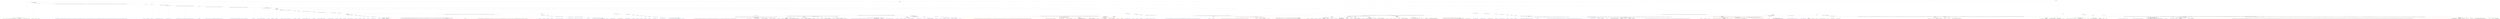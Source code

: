 digraph T {
	{
		rank=same
		536 [penwidth=3,colorscheme=set19,color=3,label="81;82;83;84;85;86;87;88;89;90;111;112;113;114;115;116;117;118;119;120;161;162;163;164;165;166;167;168;169;170;261;262;263;264;265;266;267;268;269;270;391;392;393;394;395;396;397;398;399;400;441;442;443;444;445;446;447;448;449;450;491;492;493;494;495;496;497;498;499;500_P\nP\n1.3%"]
		534 [penwidth=3,colorscheme=set19,color=3,label="521;522;523;524;525;526;527;528;529;530_P\nP\n6.1%"]
		531 [penwidth=3,colorscheme=set19,color=3,label="151;152;153;154;155;156;157;158;159;160;211;212;213;214;215;216;217;218;219;220;301;302;303;304;305;306;307;308;309;310_P\nP\n2.2%"]
		529 [penwidth=3,colorscheme=set19,color=3,label="431;432;433;434;435;436;437;438;439;440_P\nP\n0.6%"]
		527 [penwidth=3,colorscheme=set19,color=3,label="481;482;483;484;485;486;487;488;489;490_P\nP\n2.4%"]
		525 [penwidth=3,colorscheme=set19,color=3,label="511;512;513;514;515;516;517;518;519;520_P\nP\n8.2%"]
		523 [penwidth=3,colorscheme=set19,color=3,label="201;202;203;204;205;206;207;208;209;210_P\nP\n4.5%"]
		521 [penwidth=3,colorscheme=set19,color=3,label="251;252;253;254;255;256;257;258;259;260;341;342;343;344;345;346;347;348;349;350;381;382;383;384;385;386;387;388;389;390_P\nP\n1.5%"]
		519 [penwidth=3,colorscheme=set19,color=3,label="411;412;413;414;415;416;417;418;419;420_P\nP\n3.1%"]
		517 [penwidth=3,colorscheme=set19,color=3,label="531;532;533;534;535;536;537;538;539;540;561;562;563;564;565;566;567;568;569;570_P\nP\n5.5%"]
		515 [penwidth=3,colorscheme=set19,color=3,label="471;472;473;474;475;476;477;478;479;480;501;502;503;504;505;506;507;508;509;510_P\nP\n1.6%"]
		513 [penwidth=3,colorscheme=set19,color=3,label="551;552;553;554;555;556;557;558;559;560_P\nP\n5.2%"]
		510 [penwidth=3,colorscheme=set19,color=3,label="141;142;143;144;145;146;147;148;149;150;191;192;193;194;195;196;197;198;199;200;241;242;243;244;245;246;247;248;249;250_P\nP\n6.3%"]
		508 [penwidth=3,colorscheme=set19,color=3,label="291;292;293;294;295;296;297;298;299;300;331;332;333;334;335;336;337;338;339;340_P\nP\n6.3%"]
		506 [penwidth=3,colorscheme=set19,color=3,label="21;22;23;24;25;26;27;28;29;30_P\nP\n0.74%"]
		502 [penwidth=3,colorscheme=set19,color=3,label="91;92;93;94;95;96;97;98;99;100;131;132;133;134;135;136;137;138;139;140;181;182;183;184;185;186;187;188;189;190;231;232;233;234;235;236;237;238;239;240;281;282;283;284;285;286;287;288;289;290_P\nP\n0.32%"]
		500 [penwidth=3,colorscheme=set19,color=3,label="371;372;373;374;375;376;377;378;379;380;401;402;403;404;405;406;407;408;409;410_P\nP\n5.6%"]
		498 [penwidth=3,colorscheme=set19,color=3,label="121;122;123;124;125;126;127;128;129;130_P\nP\n1.3%"]
		496 [penwidth=3,colorscheme=set19,color=3,label="271;272;273;274;275;276;277;278;279;280_P\nP\n5.9%"]
		494 [penwidth=3,colorscheme=set19,color=3,label="321;322;323;324;325;326;327;328;329;330_P\nP\n4%"]
		492 [penwidth=3,colorscheme=set19,color=3,label="421;422;423;424;425;426;427;428;429;430;461;462;463;464;465;466;467;468;469;470_P\nP\n5.8%"]
		490 [penwidth=3,colorscheme=set19,color=3,label="361;362;363;364;365;366;367;368;369;370_P\nP\n7.3%"]
		488 [penwidth=3,colorscheme=set19,color=3,label="451;452;453;454;455;456;457;458;459;460_P\nP\n7.1%"]
		486 [penwidth=3,colorscheme=set19,color=3,label="171;172;173;174;175;176;177;178;179;180_P\nP\n0.43%"]
		484 [penwidth=3,colorscheme=set19,color=3,label="221;222;223;224;225;226;227;228;229;230_P\nP\n0.37%"]
		482 [penwidth=3,colorscheme=set19,color=3,label="311;312;313;314;315;316;317;318;319;320;351;352;353;354;355;356;357;358;359;360_P\nP\n6.1%"]
		480 [penwidth=3,colorscheme=set19,color=2,label="541;542;543;544;545;546;547;548;549;550;591;592;593;594;595;596;597;598;599;600;611;612;613;614;615;616;617;618;619;620;621;622;623;624;625;626;627;628;629;630;641;642;643;644;645;646;647;648;649;650;671;672;673;674;675;676;677;678;679;680;721;722;723;724;725;726;727;728;729;730;751;752;753;754;755;756;757;758;759;760;781;782;783;784;785;786;787;788;789;790;811;812;813;814;815;816;817;818;819;820;861;862;863;864;865;866;867;868;869;870;911;912;913;914;915;916;917;918;919;920;941;942;943;944;945;946;947;948;949;950;991;992;993;994;995;996;997;998;999;1000;1021;1022;1023;1024;1025;1026;1027;1028;1029;1030;1111;1112;1113;1114;1115;1116;1117;1118;1119;1120;1151;1152;1153;1154;1155;1156;1157;1158;1159;1160;1181;1182;1183;1184;1185;1186;1187;1188;1189;1190;1221;1222;1223;1224;1225;1226;1227;1228;1229;1230;1241;1242;1243;1244;1245;1246;1247;1248;1249;1250;1331;1332;1333;1334;1335;1336;1337;1338;1339;1340;1361;1362;1363;1364;1365;1366;1367;1368;1369;1370;1391;1392;1393;1394;1395;1396;1397;1398;1399;1400;1421;1422;1423;1424;1425;1426;1427;1428;1429;1430;1481;1482;1483;1484;1485;1486;1487;1488;1489;1490;1521;1522;1523;1524;1525;1526;1527;1528;1529;1530;1571;1572;1573;1574;1575;1576;1577;1578;1579;1580;1671;1672;1673;1674;1675;1676;1677;1678;1679;1680;1701;1702;1703;1704;1705;1706;1707;1708;1709;1710;1801;1802;1803;1804;1805;1806;1807;1808;1809;1810;1831;1832;1833;1834;1835;1836;1837;1838;1839;1840;1891;1892;1893;1894;1895;1896;1897;1898;1899;1900_M1\nM1\n1.9%"]
		478 [penwidth=3,colorscheme=set19,color=2,label="1971;1972;1973;1974;1975;1976;1977;1978;1979;1980_M1\nM1\n2.1%"]
		476 [penwidth=3,colorscheme=set19,color=2,label="2011;2012;2013;2014;2015;2016;2017;2018;2019;2020_M1\nM1\n1.2%"]
		474 [penwidth=3,colorscheme=set19,color=2,label="2031;2032;2033;2034;2035;2036;2037;2038;2039;2040;2041;2042;2043;2044;2045;2046;2047;2048;2049;2050;2141;2142;2143;2144;2145;2146;2147;2148;2149;2150_M1\nM1\n0.52%"]
		472 [penwidth=3,colorscheme=set19,color=2,label="2161;2162;2163;2164;2165;2166;2167;2168;2169;2170;2171;2172;2173;2174;2175;2176;2177;2178;2179;2180_M1\nM1\n0.039%"]
		470 [penwidth=3,colorscheme=set19,color=2,label="2231;2232;2233;2234;2235;2236;2237;2238;2239;2240;2281;2282;2283;2284;2285;2286;2287;2288;2289;2290;2441;2442;2443;2444;2445;2446;2447;2448;2449;2450;2481;2482;2483;2484;2485;2486;2487;2488;2489;2490;2561;2562;2563;2564;2565;2566;2567;2568;2569;2570;2591;2592;2593;2594;2595;2596;2597;2598;2599;2600;2621;2622;2623;2624;2625;2626;2627;2628;2629;2630_M1\nM1\n0.026%"]
		468 [penwidth=3,colorscheme=set19,color=2,label="2691;2692;2693;2694;2695;2696;2697;2698;2699;2700_M1\nM1\n0.0033%"]
		466 [penwidth=3,colorscheme=set19,color=2,label="2721;2722;2723;2724;2725;2726;2727;2728;2729;2730;2741;2742;2743;2744;2745;2746;2747;2748;2749;2750;2771;2772;2773;2774;2775;2776;2777;2778;2779;2780;2881;2882;2883;2884;2885;2886;2887;2888;2889;2890;2901;2902;2903;2904;2905;2906;2907;2908;2909;2910;2941;2942;2943;2944;2945;2946;2947;2948;2949;2950;2971;2972;2973;2974;2975;2976;2977;2978;2979;2980_M1\nM1\n0.0076%"]
		464 [penwidth=3,colorscheme=set19,color=2,label="3001;3002;3003;3004;3005;3006;3007;3008;3009;3010;3021;3022;3023;3024;3025;3026;3027;3028;3029;3030;3051;3052;3053;3054;3055;3056;3057;3058;3059;3060;3081;3082;3083;3084;3085;3086;3087;3088;3089;3090;3101;3102;3103;3104;3105;3106;3107;3108;3109;3110;3211;3212;3213;3214;3215;3216;3217;3218;3219;3220;3251;3252;3253;3254;3255;3256;3257;3258;3259;3260_M1\nM1\n0.0061%"]
		462 [penwidth=3,colorscheme=set19,color=2,label="3291;3292;3293;3294;3295;3296;3297;3298;3299;3300;3301_M1\nM1\n4%"]
		460 [penwidth=3,colorscheme=set19,color=2,label="3402;3403;3404;3405;3406;3407;3408;3409;3410;3411;3472;3473;3474;3475;3476;3477;3478;3479;3480;3481;3652;3653;3654;3655;3656;3657;3658;3659;3660;3661_M1\nM1\n0.81%"]
		457 [penwidth=3,colorscheme=set19,color=2,label="3792;3793;3794;3795;3796;3797;3798;3799;3800;3801_M1\nM1\n1.8%"]
		455 [penwidth=3,colorscheme=set19,color=2,label="3832;3833;3834;3835;3836;3837;3838;3839;3840;3841_M1\nM1\n0.076%"]
		453 [penwidth=3,colorscheme=set19,color=2,label="3892;3893;3894;3895;3896;3897;3898;3899;3900;3901_M1\nM1\n0.57%"]
		451 [penwidth=3,colorscheme=set19,color=2,label="4062;4063;4064;4065;4066;4067;4068;4069;4070;4071;4112;4113;4114;4115;4116;4117;4118;4119;4120;4121;4172;4173;4174;4175;4176;4177;4178;4179;4180;4181;4252;4253;4254;4255;4256;4257;4258;4259;4260;4261_M1\nM1\n0.13%"]
		449 [penwidth=3,colorscheme=set19,color=2,label="4322;4323;4324;4325;4326;4327;4328;4329;4330;4331_M1\nM1\n0.089%"]
		447 [penwidth=3,colorscheme=set19,color=2,label="4502;4503;4504;4505;4506;4507;4508;4509;4510;4511_M1\nM1\n0.044%"]
		445 [penwidth=3,colorscheme=set19,color=2,label="4662;4663;4664;4665;4666;4667;4668;4669;4670;4671;4722;4723;4724;4725;4726;4727;4728;4729;4730;4731;4782;4783;4784;4785;4786;4787;4788;4789;4790;4791_M1\nM1\n0.00087%"]
		443 [penwidth=3,colorscheme=set19,color=2,label="4892;4893;4894;4895;4896;4897;4898;4899;4900;4901_M1\nM1\n0.0048%"]
		441 [penwidth=3,colorscheme=set19,color=2,label="4932;4933;4934;4935;4936;4937;4938;4939;4940;4941;4982;4983;4984;4985;4986;4987;4988;4989;4990;4991;5052;5053;5054;5055;5056;5057;5058;5059;5060;5061_M1\nM1\n0.00087%"]
		439 [penwidth=3,colorscheme=set19,color=2,label="5172;5173;5174;5175;5176;5177;5178;5179;5180;5181;5182;5233;5234;5235;5236;5237;5238;5239;5240;5241;5242_M1\nM1\n4.2%"]
		437 [penwidth=3,colorscheme=set19,color=2,label="5283;5284;5285;5286;5287;5288;5289;5290;5291;5292_M1\nM1\n0.36%"]
		435 [penwidth=3,colorscheme=set19,color=2,label="5323;5324;5325;5326;5327;5328;5329;5330;5331;5332_M1\nM1\n6.6%"]
		433 [penwidth=3,colorscheme=set19,color=2,label="5583;5584;5585;5586;5587;5588;5589;5590;5591;5592_M1\nM1\n1.8%"]
		431 [penwidth=3,colorscheme=set19,color=2,label="5673;5674;5675;5676;5677;5678;5679;5680;5681;5682;5753;5754;5755;5756;5757;5758;5759;5760;5761;5762_M1\nM1\n1%"]
		429 [penwidth=3,colorscheme=set19,color=2,label="6154;6155;6156;6157;6158;6159;6160;6161;6162;6163_M1\nM1\n0.28%"]
		427 [penwidth=3,colorscheme=set19,color=2,label="6384;6385;6386;6387;6388;6389;6390;6391;6392;6393_M1\nM1\n0.015%"]
		425 [penwidth=3,colorscheme=set19,color=2,label="6614;6615;6616;6617;6618;6619;6620;6621;6622;6623_M1\nM1\n0.027%"]
		423 [penwidth=3,colorscheme=set19,color=2,label="6714;6715;6716;6717;6718;6719;6720;6721;6722;6723_M1\nM1\n0.03%"]
		421 [penwidth=3,colorscheme=set19,color=2,label="6954;6955;6956;6957;6958;6959;6960;6961;6962;6963;7064;7065;7066;7067;7068;7069;7070;7071;7072;7073_M1\nM1\n0.0044%"]
		419 [penwidth=3,colorscheme=set19,color=2,label="7265;7266;7267;7268;7269;7270;7271;7272;7273;7274_M1\nM1\n0.0035%"]
		416 [penwidth=3,colorscheme=set19,color=2,label="8227;8228;8229;8230;8231;8232;8233;8234;8235;8236_M1\nM1\n7.6%"]
		414 [penwidth=3,colorscheme=set19,color=2,label="8297;8298;8299;8300;8301;8302;8303;8304;8305;8306_M1\nM1\n8.1%"]
		411 [penwidth=3,colorscheme=set19,color=2,label="5483;5484;5485;5486;5487;5488;5489;5490;5491;5492_M1\nM1\n0.68%"]
		409 [penwidth=3,colorscheme=set19,color=2,label="5743;5744;5745;5746;5747;5748;5749;5750;5751;5752_M1\nM1\n0.2%"]
		407 [penwidth=3,colorscheme=set19,color=2,label="5944;5945;5946;5947;5948;5949;5950;5951;5952;5953_M1\nM1\n0.22%"]
		405 [penwidth=3,colorscheme=set19,color=2,label="6144;6145;6146;6147;6148;6149;6150;6151;6152;6153_M1\nM1\n0.0089%"]
		403 [penwidth=3,colorscheme=set19,color=2,label="6494;6495;6496;6497;6498;6499;6500;6501;6502;6503;6704;6705;6706;6707;6708;6709;6710;6711;6712;6713;6864;6865;6866;6867;6868;6869;6870;6871;6872;6873_M1\nM1\n0.021%"]
		401 [penwidth=3,colorscheme=set19,color=2,label="6944;6945;6946;6947;6948;6949;6950;6951;6952;6953;7054;7055;7056;7057;7058;7059;7060;7061;7062;7063;7174;7175;7176;7177;7178;7179;7180;7181;7182;7183;7255;7256;7257;7258;7259;7260;7261;7262;7263;7264;7455;7456;7457;7458;7459;7460;7461;7462;7463;7464;7565;7566;7567;7568;7569;7570;7571;7572;7573;7574_M1\nM1\n0.0013%"]
		399 [penwidth=3,colorscheme=set19,color=2,label="7735;7736;7737;7738;7739;7740;7741;7742;7743;7744_M1\nM1\n0.0098%"]
		397 [penwidth=3,colorscheme=set19,color=2,label="7825;7826;7827;7828;7829;7830;7831;7832;7833;7834;7905;7906;7907;7908;7909;7910;7911;7912;7913;7914;8005;8006;8007;8008;8009;8010;8011;8012;8013;8014;8216;8217;8218;8219;8220;8221;8222;8223;8224;8225;8226_M1\nM1\n5.4%"]
		395 [penwidth=3,colorscheme=set19,color=2,label="8438;8439;8440;8441;8442;8443;8444;8445;8446;8447_M1\nM1\n6%"]
		393 [penwidth=3,colorscheme=set19,color=2,label="5573;5574;5575;5576;5577;5578;5579;5580;5581;5582;5663;5664;5665;5666;5667;5668;5669;5670;5671;5672_M1\nM1\n0.36%"]
		391 [penwidth=3,colorscheme=set19,color=2,label="5853;5854;5855;5856;5857;5858;5859;5860;5861;5862;5934;5935;5936;5937;5938;5939;5940;5941;5942;5943_M1\nM1\n0.3%"]
		389 [penwidth=3,colorscheme=set19,color=2,label="6044;6045;6046;6047;6048;6049;6050;6051;6052;6053_M1\nM1\n0.43%"]
		387 [penwidth=3,colorscheme=set19,color=2,label="6374;6375;6376;6377;6378;6379;6380;6381;6382;6383_M1\nM1\n0.035%"]
		385 [penwidth=3,colorscheme=set19,color=2,label="6604;6605;6606;6607;6608;6609;6610;6611;6612;6613_M1\nM1\n0.0089%"]
		383 [penwidth=3,colorscheme=set19,color=2,label="6694;6695;6696;6697;6698;6699;6700;6701;6702;6703_M1\nM1\n0.0085%"]
		381 [penwidth=3,colorscheme=set19,color=2,label="6934;6935;6936;6937;6938;6939;6940;6941;6942;6943_M1\nM1\n0.0044%"]
		379 [penwidth=3,colorscheme=set19,color=2,label="7044;7045;7046;7047;7048;7049;7050;7051;7052;7053;7164;7165;7166;7167;7168;7169;7170;7171;7172;7173_M1\nM1\n0.0039%"]
		377 [penwidth=3,colorscheme=set19,color=2,label="7365;7366;7367;7368;7369;7370;7371;7372;7373;7374;7555;7556;7557;7558;7559;7560;7561;7562;7563;7564_M1\nM1\n0.00065%"]
		375 [penwidth=3,colorscheme=set19,color=2,label="7725;7726;7727;7728;7729;7730;7731;7732;7733;7734;7995;7996;7997;7998;7999;8000;8001;8002;8003;8004;8206;8207;8208;8209;8210;8211;8212;8213;8214;8215;8377;8378;8379;8380;8381;8382;8383;8384;8385;8386;8387_M1\nM1\n3.5%"]
		373 [penwidth=3,colorscheme=set19,color=2,label="8448;8449;8450;8451;8452;8453;8454;8455;8456;8457_M1\nM1\n6.1%"]
		371 [penwidth=3,colorscheme=set19,color=2,label="3822;3823;3824;3825;3826;3827;3828;3829;3830;3831;3882;3883;3884;3885;3886;3887;3888;3889;3890;3891_M1\nM1\n0.21%"]
		369 [penwidth=3,colorscheme=set19,color=2,label="4012;4013;4014;4015;4016;4017;4018;4019;4020;4021_M1\nM1\n0.17%"]
		367 [penwidth=3,colorscheme=set19,color=2,label="4302;4303;4304;4305;4306;4307;4308;4309;4310;4311_M1\nM1\n0.1%"]
		365 [penwidth=3,colorscheme=set19,color=2,label="4552;4553;4554;4555;4556;4557;4558;4559;4560;4561_M1\nM1\n0.0081%"]
		363 [penwidth=3,colorscheme=set19,color=2,label="4632;4633;4634;4635;4636;4637;4638;4639;4640;4641;4702;4703;4704;4705;4706;4707;4708;4709;4710;4711;4752;4753;4754;4755;4756;4757;4758;4759;4760;4761;4862;4863;4864;4865;4866;4867;4868;4869;4870;4871_M1\nM1\n0.00065%"]
		361 [penwidth=3,colorscheme=set19,color=2,label="4912;4913;4914;4915;4916;4917;4918;4919;4920;4921;4942;4943;4944;4945;4946;4947;4948;4949;4950;4951;5032;5033;5034;5035;5036;5037;5038;5039;5040;5041;5132;5133;5134;5135;5136;5137;5138;5139;5140;5141;5152;5153;5154;5155;5156;5157;5158;5159;5160;5161;5203;5204;5205;5206;5207;5208;5209;5210;5211;5212;5253;5254;5255;5256;5257;5258;5259;5260;5261;5262;5353;5354;5355;5356;5357;5358;5359;5360;5361;5362;5443;5444;5445;5446;5447;5448;5449;5450;5451;5452;5523;5524;5525;5526;5527;5528;5529;5530;5531;5532;5713;5714;5715;5716;5717;5718;5719;5720;5721;5722;5813;5814;5815;5816;5817;5818;5819;5820;5821;5822;5913;5914;5915;5916;5917;5918;5919;5920;5921;5922;5923;6064;6065;6066;6067;6068;6069;6070;6071;6072;6073_M1\nM1\n9.2%"]
		359 [penwidth=3,colorscheme=set19,color=2,label="6264;6265;6266;6267;6268;6269;6270;6271;6272;6273_M1\nM1\n7.3%"]
		357 [penwidth=3,colorscheme=set19,color=2,label="3462;3463;3464;3465;3466;3467;3468;3469;3470;3471;3532;3533;3534;3535;3536;3537;3538;3539;3540;3541_M1\nM1\n1.1%"]
		355 [penwidth=3,colorscheme=set19,color=2,label="3592;3593;3594;3595;3596;3597;3598;3599;3600;3601;3642;3643;3644;3645;3646;3647;3648;3649;3650;3651_M1\nM1\n1.4%"]
		353 [penwidth=3,colorscheme=set19,color=2,label="3692;3693;3694;3695;3696;3697;3698;3699;3700;3701_M1\nM1\n0.46%"]
		351 [penwidth=3,colorscheme=set19,color=2,label="3972;3973;3974;3975;3976;3977;3978;3979;3980;3981;4002;4003;4004;4005;4006;4007;4008;4009;4010;4011_M1\nM1\n0.2%"]
		349 [penwidth=3,colorscheme=set19,color=2,label="4152;4153;4154;4155;4156;4157;4158;4159;4160;4161_M1\nM1\n0.022%"]
		347 [penwidth=3,colorscheme=set19,color=2,label="4232;4233;4234;4235;4236;4237;4238;4239;4240;4241_M1\nM1\n0.021%"]
		345 [penwidth=3,colorscheme=set19,color=2,label="4382;4383;4384;4385;4386;4387;4388;4389;4390;4391_M1\nM1\n0.0061%"]
		343 [penwidth=3,colorscheme=set19,color=2,label="4482;4483;4484;4485;4486;4487;4488;4489;4490;4491;4582;4583;4584;4585;4586;4587;4588;4589;4590;4591;4622;4623;4624;4625;4626;4627;4628;4629;4630;4631;4692;4693;4694;4695;4696;4697;4698;4699;4700;4701;4852;4853;4854;4855;4856;4857;4858;4859;4860;4861_M1\nM1\n0.0044%"]
		341 [penwidth=3,colorscheme=set19,color=2,label="4902;4903;4904;4905;4906;4907;4908;4909;4910;4911_M1\nM1\n0.002%"]
		339 [penwidth=3,colorscheme=set19,color=2,label="5022;5023;5024;5025;5026;5027;5028;5029;5030;5031;5082;5083;5084;5085;5086;5087;5088;5089;5090;5091;5303;5304;5305;5306;5307;5308;5309;5310;5311;5312;5473;5474;5475;5476;5477;5478;5479;5480;5481;5482;5553;5554;5555;5556;5557;5558;5559;5560;5561;5562;5623;5624;5625;5626;5627;5628;5629;5630;5631;5632;6024;6025;6026;6027;6028;6029;6030;6031;6032;6033;6114;6115;6116;6117;6118;6119;6120;6121;6122;6123;6224;6225;6226;6227;6228;6229;6230;6231;6232;6233;6344;6345;6346;6347;6348;6349;6350;6351;6352;6353;6594;6595;6596;6597;6598;6599;6600;6601;6602;6603;6834;6835;6836;6837;6838;6839;6840;6841;6842;6843;7134;7135;7136;7137;7138;7139;7140;7141;7142;7143;7224;7225;7226;7227;7228;7229;7230;7231;7232;7233;7234_M1\nM1\n1.4%"]
		337 [penwidth=3,colorscheme=set19,color=2,label="7485;7486;7487;7488;7489;7490;7491;7492;7493;7494;7595;7596;7597;7598;7599;7600;7601;7602;7603;7604_M1\nM1\n5%"]
		335 [penwidth=3,colorscheme=set19,color=2,label="7865;7866;7867;7868;7869;7870;7871;7872;7873;7874_M1\nM1\n1.2%"]
		333 [penwidth=3,colorscheme=set19,color=2,label="7935;7936;7937;7938;7939;7940;7941;7942;7943;7944_M1\nM1\n5.8%"]
		331 [penwidth=3,colorscheme=set19,color=8,label="5413;5414;5415;5416;5417;5418;5419;5420;5421;5422;5503;5504;5505;5506;5507;5508;5509;5510;5511;5512;5593;5594;5595;5596;5597;5598;5599;5600;5601;5602;5693;5694;5695;5696;5697;5698;5699;5700;5701;5702;5863;5864;5865;5866;5867;5868;5869;5870;5871;5872;5964;5965;5966;5967;5968;5969;5970;5971;5972;5973;6054;6055;6056;6057;6058;6059;6060;6061;6062;6063;6164;6165;6166;6167;6168;6169;6170;6171;6172;6173;6504;6505;6506;6507;6508;6509;6510;6511;6512;6513;6724;6725;6726;6727;6728;6729;6730;6731;6732;6733;6874;6875;6876;6877;6878;6879;6880;6881;6882;6883;7084;7085;7086;7087;7088;7089;7090;7091;7092;7093;7194;7195;7196;7197;7198;7199;7200;7201;7202;7203;7285;7286;7287;7288;7289;7290;7291;7292;7293;7294;7385;7386;7387;7388;7389;7390;7391;7392;7393;7394;7575;7576;7577;7578;7579;7580;7581;7582;7583;7584;7665;7666;7667;7668;7669;7670;7671;7672;7673;7674;7925;7926;7927;7928;7929;7930;7931;7932;7933;7934;8025;8026;8027;8028;8029;8030;8031;8032;8033;8034;8115;8116;8117;8118;8119;8120;8121;8122;8123;8124;8145;8146;8147;8148;8149;8150;8151;8152;8153;8154_M2\nM2\n1.3%"]
		329 [penwidth=3,colorscheme=set19,color=8,label="8257;8258;8259;8260;8261;8262;8263;8264;8265;8266_M2\nM2\n7.8%"]
		326 [penwidth=3,colorscheme=set19,color=8,label="5643;5644;5645;5646;5647;5648;5649;5650;5651;5652;5733;5734;5735;5736;5737;5738;5739;5740;5741;5742;5833;5834;5835;5836;5837;5838;5839;5840;5841;5842;5924;5925;5926;5927;5928;5929;5930;5931;5932;5933;6034;6035;6036;6037;6038;6039;6040;6041;6042;6043;6474;6475;6476;6477;6478;6479;6480;6481;6482;6483;6684;6685;6686;6687;6688;6689;6690;6691;6692;6693;6844;6845;6846;6847;6848;6849;6850;6851;6852;6853;6914;6915;6916;6917;6918;6919;6920;6921;6922;6923;7034;7035;7036;7037;7038;7039;7040;7041;7042;7043;7144;7145;7146;7147;7148;7149;7150;7151;7152;7153;7235;7236;7237;7238;7239;7240;7241;7242;7243;7244;7345;7346;7347;7348;7349;7350;7351;7352;7353;7354;7445;7446;7447;7448;7449;7450;7451;7452;7453;7454;7705;7706;7707;7708;7709;7710;7711;7712;7713;7714;7985;7986;7987;7988;7989;7990;7991;7992;7993;7994;8155;8156;8157;8158;8159;8160;8161;8162;8163;8164_M2\nM2\n2%"]
		324 [penwidth=3,colorscheme=set19,color=8,label="8267;8268;8269;8270;8271;8272;8273;8274;8275;8276;8337;8338;8339;8340;8341;8342;8343;8344;8345;8346_M2\nM2\n1.3%"]
		322 [penwidth=3,colorscheme=set19,color=8,label="8408;8409;8410;8411;8412;8413;8414;8415;8416;8417_M2\nM2\n1.2%"]
		320 [penwidth=3,colorscheme=set19,color=8,label="8568;8569;8570;8571;8572;8573;8574;8575;8576;8577_M2\nM2\n6.6%"]
		318 [penwidth=3,colorscheme=set19,color=8,label="8488;8489;8490;8491;8492;8493;8494;8495;8496;8497_M2\nM2\n7.4%"]
		316 [penwidth=3,colorscheme=set19,color=8,label="8558;8559;8560;8561;8562;8563;8564;8565;8566;8567_M2\nM2\n5.6%"]
		314 [penwidth=3,colorscheme=set19,color=8,label="8398;8399;8400;8401;8402;8403;8404;8405;8406;8407_M2\nM2\n5.5%"]
		312 [penwidth=3,colorscheme=set19,color=8,label="8478;8479;8480;8481;8482;8483;8484;8485;8486;8487_M2\nM2\n8.2%"]
		310 [penwidth=3,colorscheme=set19,color=8,label="2201;2202;2203;2204;2205;2206;2207;2208;2209;2210;2311;2312;2313;2314;2315;2316;2317;2318;2319;2320;2361;2362;2363;2364;2365;2366;2367;2368;2369;2370;2391;2392;2393;2394;2395;2396;2397;2398;2399;2400;2431;2432;2433;2434;2435;2436;2437;2438;2439;2440;2471;2472;2473;2474;2475;2476;2477;2478;2479;2480;2541;2542;2543;2544;2545;2546;2547;2548;2549;2550;2681;2682;2683;2684;2685;2686;2687;2688;2689;2690;2761;2762;2763;2764;2765;2766;2767;2768;2769;2770;2831;2832;2833;2834;2835;2836;2837;2838;2839;2840;2871;2872;2873;2874;2875;2876;2877;2878;2879;2880;2891;2892;2893;2894;2895;2896;2897;2898;2899;2900;2931;2932;2933;2934;2935;2936;2937;2938;2939;2940;2951;2952;2953;2954;2955;2956;2957;2958;2959;2960;3091;3092;3093;3094;3095;3096;3097;3098;3099;3100;3111;3112;3113;3114;3115;3116;3117;3118;3119;3120;3181;3182;3183;3184;3185;3186;3187;3188;3189;3190;3221;3222;3223;3224;3225;3226;3227;3228;3229;3230_M2\nM2\n3.2%"]
		307 [penwidth=3,colorscheme=set19,color=8,label="3322;3323;3324;3325;3326;3327;3328;3329;3330;3331_M2\nM2\n3.2%"]
		304 [penwidth=3,colorscheme=set19,color=8,label="3562;3563;3564;3565;3566;3567;3568;3569;3570;3571_M2\nM2\n3.5%"]
		302 [penwidth=3,colorscheme=set19,color=8,label="3732;3733;3734;3735;3736;3737;3738;3739;3740;3741_M2\nM2\n11%"]
		300 [penwidth=3,colorscheme=set19,color=8,label="3722;3723;3724;3725;3726;3727;3728;3729;3730;3731_M2\nM2\n8.8%"]
		298 [penwidth=3,colorscheme=set19,color=8,label="3412;3413;3414;3415;3416;3417;3418;3419;3420;3421;3552;3553;3554;3555;3556;3557;3558;3559;3560;3561;3662;3663;3664;3665;3666;3667;3668;3669;3670;3671;3712;3713;3714;3715;3716;3717;3718;3719;3720;3721_M2\nM2\n6.1%"]
		296 [penwidth=3,colorscheme=set19,color=8,label="3482;3483;3484;3485;3486;3487;3488;3489;3490;3491;3542;3543;3544;3545;3546;3547;3548;3549;3550;3551_M2\nM2\n5%"]
		294 [penwidth=3,colorscheme=set19,color=8,label="3602;3603;3604;3605;3606;3607;3608;3609;3610;3611_M2\nM2\n7.8%"]
		293 [penwidth=3,colorscheme=set19,color=8,label="531;532;533;534;535;536;537;538;539;540;561;562;563;564;565;566;567;568;569;570_M2\nM2\n0.066%"]
		292 [penwidth=3,colorscheme=set19,color=8,label="361;362;363;364;365;366;367;368;369;370_M2\nM2\n4.6%"]
		288 [penwidth=3,colorscheme=set19,color=9,label="7795;7796;7797;7798;7799;7800;7801;7802;7803;7804_M3\nM3\n4.7%"]
		286 [penwidth=3,colorscheme=set19,color=9,label="7885;7886;7887;7888;7889;7890;7891;7892;7893;7894;7975;7976;7977;7978;7979;7980;7981;7982;7983;7984;8075;8076;8077;8078;8079;8080;8081;8082;8083;8084_M3\nM3\n8.9%"]
		284 [penwidth=3,colorscheme=set19,color=9,label="7965;7966;7967;7968;7969;7970;7971;7972;7973;7974_M3\nM3\n9.4%"]
		282 [penwidth=3,colorscheme=set19,color=9,label="7955;7956;7957;7958;7959;7960;7961;7962;7963;7964_M3\nM3\n5.7%"]
		279 [penwidth=3,colorscheme=set19,color=9,label="7945;7946;7947;7948;7949;7950;7951;7952;7953;7954_M3\nM3\n9.5%"]
		277 [penwidth=3,colorscheme=set19,color=9,label="8065;8066;8067;8068;8069;8070;8071;8072;8073;8074_M3\nM3\n8.4%"]
		273 [penwidth=3,colorscheme=set19,color=9,label="3141;3142;3143;3144;3145;3146;3147;3148;3149;3150;3201;3202;3203;3204;3205;3206;3207;3208;3209;3210;3231;3232;3233;3234;3235;3236;3237;3238;3239;3240;3271;3272;3273;3274;3275;3276;3277;3278;3279;3280_M3\nM3\n3.2%"]
		271 [penwidth=3,colorscheme=set19,color=9,label="3312;3313;3314;3315;3316;3317;3318;3319;3320;3321;3372;3373;3374;3375;3376;3377;3378;3379;3380;3381;3442;3443;3444;3445;3446;3447;3448;3449;3450;3451;3502;3503;3504;3505;3506;3507;3508;3509;3510;3511_M3\nM3\n11%"]
		269 [penwidth=3,colorscheme=set19,color=9,label="3572;3573;3574;3575;3576;3577;3578;3579;3580;3581;3622;3623;3624;3625;3626;3627;3628;3629;3630;3631_M3\nM3\n8.1%"]
		267 [penwidth=3,colorscheme=set19,color=9,label="3752;3753;3754;3755;3756;3757;3758;3759;3760;3761_M3\nM3\n7.3%"]
		264 [penwidth=3,colorscheme=set19,color=9,label="3362;3363;3364;3365;3366;3367;3368;3369;3370;3371_M3\nM3\n5.4%"]
		262 [penwidth=3,colorscheme=set19,color=9,label="3432;3433;3434;3435;3436;3437;3438;3439;3440;3441;3492;3493;3494;3495;3496;3497;3498;3499;3500;3501;3672;3673;3674;3675;3676;3677;3678;3679;3680;3681_M3\nM3\n3.4%"]
		260 [penwidth=3,colorscheme=set19,color=9,label="3852;3853;3854;3855;3856;3857;3858;3859;3860;3861_M3\nM3\n6.4%"]
		258 [penwidth=3,colorscheme=set19,color=9,label="3612;3613;3614;3615;3616;3617;3618;3619;3620;3621_M3\nM3\n1%"]
		256 [penwidth=3,colorscheme=set19,color=9,label="3742;3743;3744;3745;3746;3747;3748;3749;3750;3751_M3\nM3\n2%"]
		254 [penwidth=3,colorscheme=set19,color=9,label="3842;3843;3844;3845;3846;3847;3848;3849;3850;3851_M3\nM3\n5.9%"]
		253 [penwidth=3,colorscheme=set19,color=7,label="5573;5574;5575;5576;5577;5578;5579;5580;5581;5582;5663;5664;5665;5666;5667;5668;5669;5670;5671;5672_M4\nM4\n0.19%"]
		252 [penwidth=3,colorscheme=set19,color=7,label="6264;6265;6266;6267;6268;6269;6270;6271;6272;6273_M4\nM4\n3.8%"]
		250 [penwidth=3,colorscheme=set19,color=7,label="6634;6635;6636;6637;6638;6639;6640;6641;6642;6643;6734;6735;6736;6737;6738;6739;6740;6741;6742;6743;7395;7396;7397;7398;7399;7400;7401;7402;7403;7404;7765;7766;7767;7768;7769;7770;7771;7772;7773;7774;7845;7846;7847;7848;7849;7850;7851;7852;7853;7854;8045;8046;8047;8048;8049;8050;8051;8052;8053;8054;8237;8238;8239;8240;8241;8242;8243;8244;8245;8246;8317;8318;8319;8320;8321;8322;8323;8324;8325;8326;8458;8459;8460;8461;8462;8463;8464;8465;8466;8467;8538;8539;8540;8541;8542;8543;8544;8545;8546;8547_M4\nM4\n6.9%"]
		248 [penwidth=3,colorscheme=set19,color=7,label="8678;8679;8680;8681;8682;8683;8684;8685;8686;8687_M4\nM4\n6.5%"]
		247 [penwidth=3,colorscheme=set19,color=7,label="3592;3593;3594;3595;3596;3597;3598;3599;3600;3601;3642;3643;3644;3645;3646;3647;3648;3649;3650;3651_M4\nM4\n1.1%"]
		244 [penwidth=3,colorscheme=set19,color=7,label="4092;4093;4094;4095;4096;4097;4098;4099;4100;4101_M4\nM4\n4.8%"]
		242 [penwidth=3,colorscheme=set19,color=7,label="4222;4223;4224;4225;4226;4227;4228;4229;4230;4231_M4\nM4\n0.14%"]
		240 [penwidth=3,colorscheme=set19,color=7,label="4362;4363;4364;4365;4366;4367;4368;4369;4370;4371_M4\nM4\n4.3%"]
		238 [penwidth=3,colorscheme=set19,color=7,label="4472;4473;4474;4475;4476;4477;4478;4479;4480;4481_M4\nM4\n13%"]
		235 [penwidth=3,colorscheme=set19,color=7,label="4212;4213;4214;4215;4216;4217;4218;4219;4220;4221_M4\nM4\n5.3%"]
		233 [penwidth=3,colorscheme=set19,color=7,label="4282;4283;4284;4285;4286;4287;4288;4289;4290;4291_M4\nM4\n5.8%"]
		231 [penwidth=3,colorscheme=set19,color=7,label="4412;4413;4414;4415;4416;4417;4418;4419;4420;4421;4462;4463;4464;4465;4466;4467;4468;4469;4470;4471_M4\nM4\n3.3%"]
		229 [penwidth=3,colorscheme=set19,color=7,label="4532;4533;4534;4535;4536;4537;4538;4539;4540;4541_M4\nM4\n5.4%"]
		227 [penwidth=3,colorscheme=set19,color=7,label="651;652;653;654;655;656;657;658;659;660;681;682;683;684;685;686;687;688;689;690;761;762;763;764;765;766;767;768;769;770;791;792;793;794;795;796;797;798;799;800;801;802;803;804;805;806;807;808;809;810;821;822;823;824;825;826;827;828;829;830;831;832;833;834;835;836;837;838;839;840;891;892;893;894;895;896;897;898;899;900;921;922;923;924;925;926;927;928;929;930;951;952;953;954;955;956;957;958;959;960;1001;1002;1003;1004;1005;1006;1007;1008;1009;1010;1031;1032;1033;1034;1035;1036;1037;1038;1039;1040;1041;1042;1043;1044;1045;1046;1047;1048;1049;1050;1071;1072;1073;1074;1075;1076;1077;1078;1079;1080;1121;1122;1123;1124;1125;1126;1127;1128;1129;1130;1161;1162;1163;1164;1165;1166;1167;1168;1169;1170;1191;1192;1193;1194;1195;1196;1197;1198;1199;1200;1231;1232;1233;1234;1235;1236;1237;1238;1239;1240;1271;1272;1273;1274;1275;1276;1277;1278;1279;1280;1301;1302;1303;1304;1305;1306;1307;1308;1309;1310;1321;1322;1323;1324;1325;1326;1327;1328;1329;1330;1341;1342;1343;1344;1345;1346;1347;1348;1349;1350;1371;1372;1373;1374;1375;1376;1377;1378;1379;1380;1431;1432;1433;1434;1435;1436;1437;1438;1439;1440;1461;1462;1463;1464;1465;1466;1467;1468;1469;1470;1501;1502;1503;1504;1505;1506;1507;1508;1509;1510;1611;1612;1613;1614;1615;1616;1617;1618;1619;1620;1641;1642;1643;1644;1645;1646;1647;1648;1649;1650;1721;1722;1723;1724;1725;1726;1727;1728;1729;1730;1741;1742;1743;1744;1745;1746;1747;1748;1749;1750;1781;1782;1783;1784;1785;1786;1787;1788;1789;1790;1851;1852;1853;1854;1855;1856;1857;1858;1859;1860;1871;1872;1873;1874;1875;1876;1877;1878;1879;1880;1901;1902;1903;1904;1905;1906;1907;1908;1909;1910;1921;1922;1923;1924;1925;1926;1927;1928;1929;1930;1951;1952;1953;1954;1955;1956;1957;1958;1959;1960;1991;1992;1993;1994;1995;1996;1997;1998;1999;2000;2051;2052;2053;2054;2055;2056;2057;2058;2059;2060;2071;2072;2073;2074;2075;2076;2077;2078;2079;2080;2091;2092;2093;2094;2095;2096;2097;2098;2099;2100;2121;2122;2123;2124;2125;2126;2127;2128;2129;2130;2151;2152;2153;2154;2155;2156;2157;2158;2159;2160;2191;2192;2193;2194;2195;2196;2197;2198;2199;2200;2221;2222;2223;2224;2225;2226;2227;2228;2229;2230;2301;2302;2303;2304;2305;2306;2307;2308;2309;2310;2331;2332;2333;2334;2335;2336;2337;2338;2339;2340;2351;2352;2353;2354;2355;2356;2357;2358;2359;2360;2381;2382;2383;2384;2385;2386;2387;2388;2389;2390;2411;2412;2413;2414;2415;2416;2417;2418;2419;2420;2461;2462;2463;2464;2465;2466;2467;2468;2469;2470;2491;2492;2493;2494;2495;2496;2497;2498;2499;2500;2521;2522;2523;2524;2525;2526;2527;2528;2529;2530;2551;2552;2553;2554;2555;2556;2557;2558;2559;2560;2651;2652;2653;2654;2655;2656;2657;2658;2659;2660;2661;2662;2663;2664;2665;2666;2667;2668;2669;2670;2701;2702;2703;2704;2705;2706;2707;2708;2709;2710;2751;2752;2753;2754;2755;2756;2757;2758;2759;2760;2791;2792;2793;2794;2795;2796;2797;2798;2799;2800;2821;2822;2823;2824;2825;2826;2827;2828;2829;2830;2841;2842;2843;2844;2845;2846;2847;2848;2849;2850;2991;2992;2993;2994;2995;2996;2997;2998;2999;3000;3011;3012;3013;3014;3015;3016;3017;3018;3019;3020;3041;3042;3043;3044;3045;3046;3047;3048;3049;3050;3061;3062;3063;3064;3065;3066;3067;3068;3069;3070;3161;3162;3163;3164;3165;3166;3167;3168;3169;3170;3241;3242;3243;3244;3245;3246;3247;3248;3249;3250;3342;3343;3344;3345;3346;3347;3348;3349;3350;3351;3392;3393;3394;3395;3396;3397;3398;3399;3400;3401;3452;3453;3454;3455;3456;3457;3458;3459;3460;3461;3512;3513;3514;3515;3516;3517;3518;3519;3520;3521;3582;3583;3584;3585;3586;3587;3588;3589;3590;3591;3772;3773;3774;3775;3776;3777;3778;3779;3780;3781;3782;3783;3784;3785;3786;3787;3788;3789;3790;3791;3912;3913;3914;3915;3916;3917;3918;3919;3920;3921;3952;3953;3954;3955;3956;3957;3958;3959;3960;3961_M4\nM4\n2%"]
		223 [penwidth=3,colorscheme=set19,color=7,label="4272;4273;4274;4275;4276;4277;4278;4279;4280;4281;4352;4353;4354;4355;4356;4357;4358;4359;4360;4361_M4\nM4\n6.2%"]
		221 [penwidth=3,colorscheme=set19,color=7,label="4342;4343;4344;4345;4346;4347;4348;4349;4350;4351_M4\nM4\n6.9%"]
		219 [penwidth=3,colorscheme=set19,color=7,label="4402;4403;4404;4405;4406;4407;4408;4409;4410;4411_M4\nM4\n10%"]
		217 [penwidth=3,colorscheme=set19,color=7,label="4192;4193;4194;4195;4196;4197;4198;4199;4200;4201_M4\nM4\n9%"]
		215 [penwidth=3,colorscheme=set19,color=7,label="4122;4123;4124;4125;4126;4127;4128;4129;4130;4131_M4\nM4\n0.61%"]
		213 [penwidth=3,colorscheme=set19,color=7,label="4262;4263;4264;4265;4266;4267;4268;4269;4270;4271;4392;4393;4394;4395;4396;4397;4398;4399;4400;4401;4452;4453;4454;4455;4456;4457;4458;4459;4460;4461;4522;4523;4524;4525;4526;4527;4528;4529;4530;4531_M4\nM4\n5.2%"]
		211 [penwidth=3,colorscheme=set19,color=5,label="3932;3933;3934;3935;3936;3937;3938;3939;3940;3941;4022;4023;4024;4025;4026;4027;4028;4029;4030;4031;4052;4053;4054;4055;4056;4057;4058;4059;4060;4061;4102;4103;4104;4105;4106;4107;4108;4109;4110;4111;4242;4243;4244;4245;4246;4247;4248;4249;4250;4251;4432;4433;4434;4435;4436;4437;4438;4439;4440;4441;4592;4593;4594;4595;4596;4597;4598;4599;4600;4601;4772;4773;4774;4775;4776;4777;4778;4779;4780;4781;4882;4883;4884;4885;4886;4887;4888;4889;4890;4891;4922;4923;4924;4925;4926;4927;4928;4929;4930;4931;4952;4953;4954;4955;4956;4957;4958;4959;4960;4961;4972;4973;4974;4975;4976;4977;4978;4979;4980;4981;5102;5103;5104;5105;5106;5107;5108;5109;5110;5111;5112;5113;5114;5115;5116;5117;5118;5119;5120;5121;5162;5163;5164;5165;5166;5167;5168;5169;5170;5171;5223;5224;5225;5226;5227;5228;5229;5230;5231;5232;5263;5264;5265;5266;5267;5268;5269;5270;5271;5272;5343;5344;5345;5346;5347;5348;5349;5350;5351;5352;5393;5394;5395;5396;5397;5398;5399;5400;5401;5402;5433;5434;5435;5436;5437;5438;5439;5440;5441;5442;5513;5514;5515;5516;5517;5518;5519;5520;5521;5522;5633;5634;5635;5636;5637;5638;5639;5640;5641;5642;5793;5794;5795;5796;5797;5798;5799;5800;5801;5802_M5\nM5\n3.2%"]
		209 [penwidth=3,colorscheme=set19,color=5,label="5893;5894;5895;5896;5897;5898;5899;5900;5901;5902;5994;5995;5996;5997;5998;5999;6000;6001;6002;6003;6094;6095;6096;6097;6098;6099;6100;6101;6102;6103;6304;6305;6306;6307;6308;6309;6310;6311;6312;6313_M5\nM5\n2.3%"]
		206 [penwidth=3,colorscheme=set19,color=5,label="6564;6565;6566;6567;6568;6569;6570;6571;6572;6573;6794;6795;6796;6797;6798;6799;6800;6801;6802;6803_M5\nM5\n5.6%"]
		204 [penwidth=3,colorscheme=set19,color=5,label="6654;6655;6656;6657;6658;6659;6660;6661;6662;6663_M5\nM5\n3%"]
		202 [penwidth=3,colorscheme=set19,color=5,label="6784;6785;6786;6787;6788;6789;6790;6791;6792;6793_M5\nM5\n8%"]
		199 [penwidth=3,colorscheme=set19,color=5,label="6194;6195;6196;6197;6198;6199;6200;6201;6202;6203_M5\nM5\n4.5%"]
		197 [penwidth=3,colorscheme=set19,color=5,label="6774;6775;6776;6777;6778;6779;6780;6781;6782;6783;6994;6995;6996;6997;6998;6999;7000;7001;7002;7003;7114;7115;7116;7117;7118;7119;7120;7121;7122;7123_M5\nM5\n5.3%"]
		195 [penwidth=3,colorscheme=set19,color=5,label="6294;6295;6296;6297;6298;6299;6300;6301;6302;6303_M5\nM5\n2.2%"]
		193 [penwidth=3,colorscheme=set19,color=5,label="6554;6555;6556;6557;6558;6559;6560;6561;6562;6563_M5\nM5\n5.7%"]
		189 [penwidth=3,colorscheme=set19,color=5,label="6644;6645;6646;6647;6648;6649;6650;6651;6652;6653_M5\nM5\n0.16%"]
		187 [penwidth=3,colorscheme=set19,color=5,label="6764;6765;6766;6767;6768;6769;6770;6771;6772;6773_M5\nM5\n3.9%"]
		185 [penwidth=3,colorscheme=set19,color=5,label="6984;6985;6986;6987;6988;6989;6990;6991;6992;6993_M5\nM5\n5.2%"]
		183 [penwidth=3,colorscheme=set19,color=5,label="6754;6755;6756;6757;6758;6759;6760;6761;6762;6763_M5\nM5\n0.19%"]
		181 [penwidth=3,colorscheme=set19,color=5,label="6894;6895;6896;6897;6898;6899;6900;6901;6902;6903_M5\nM5\n7.5%"]
		179 [penwidth=3,colorscheme=set19,color=5,label="6534;6535;6536;6537;6538;6539;6540;6541;6542;6543_M5\nM5\n5.4%"]
		177 [penwidth=3,colorscheme=set19,color=5,label="6524;6525;6526;6527;6528;6529;6530;6531;6532;6533_M5\nM5\n9.1%"]
		174 [penwidth=3,colorscheme=set19,color=5,label="5603;5604;5605;5606;5607;5608;5609;5610;5611;5612;5783;5784;5785;5786;5787;5788;5789;5790;5791;5792;5883;5884;5885;5886;5887;5888;5889;5890;5891;5892_M5\nM5\n3.9%"]
		172 [penwidth=3,colorscheme=set19,color=5,label="5984;5985;5986;5987;5988;5989;5990;5991;5992;5993_M5\nM5\n5.6%"]
		170 [penwidth=3,colorscheme=set19,color=5,label="5703;5704;5705;5706;5707;5708;5709;5710;5711;5712;5773;5774;5775;5776;5777;5778;5779;5780;5781;5782_M5\nM5\n3.2%"]
		168 [penwidth=3,colorscheme=set19,color=5,label="6074;6075;6076;6077;6078;6079;6080;6081;6082;6083;6184;6185;6186;6187;6188;6189;6190;6191;6192;6193_M5\nM5\n2.5%"]
		166 [penwidth=3,colorscheme=set19,color=5,label="6404;6405;6406;6407;6408;6409;6410;6411;6412;6413;6514;6515;6516;6517;6518;6519;6520;6521;6522;6523_M5\nM5\n7.5%"]
		164 [penwidth=3,colorscheme=set19,color=5,label="5873;5874;5875;5876;5877;5878;5879;5880;5881;5882;5974;5975;5976;5977;5978;5979;5980;5981;5982;5983;6174;6175;6176;6177;6178;6179;6180;6181;6182;6183;6274;6275;6276;6277;6278;6279;6280;6281;6282;6283;6394;6395;6396;6397;6398;6399;6400;6401;6402;6403_M5\nM5\n5.9%"]
		163 [penwidth=3,colorscheme=set19,color=5,label="3602;3603;3604;3605;3606;3607;3608;3609;3610;3611_M5\nM5\n0.0071%"]
		160 [penwidth=3,colorscheme=set19,color=4,label="6004;6005;6006;6007;6008;6009;6010;6011;6012;6013;6104;6105;6106;6107;6108;6109;6110;6111;6112;6113;6204;6205;6206;6207;6208;6209;6210;6211;6212;6213;6324;6325;6326;6327;6328;6329;6330;6331;6332;6333;6444;6445;6446;6447;6448;6449;6450;6451;6452;6453;6664;6665;6666;6667;6668;6669;6670;6671;6672;6673;7014;7015;7016;7017;7018;7019;7020;7021;7022;7023_M6\nM6\n0.33%"]
		158 [penwidth=3,colorscheme=set19,color=4,label="7335;7336;7337;7338;7339;7340;7341;7342;7343;7344;7535;7536;7537;7538;7539;7540;7541;7542;7543;7544_M6\nM6\n7.2%"]
		156 [penwidth=3,colorscheme=set19,color=4,label="7805;7806;7807;7808;7809;7810;7811;7812;7813;7814_M6\nM6\n6.4%"]
		153 [penwidth=3,colorscheme=set19,color=4,label="6434;6435;6436;6437;6438;6439;6440;6441;6442;6443;6574;6575;6576;6577;6578;6579;6580;6581;6582;6583;6814;6815;6816;6817;6818;6819;6820;6821;6822;6823_M6\nM6\n4.1%"]
		151 [penwidth=3,colorscheme=set19,color=4,label="7214;7215;7216;7217;7218;7219;7220;7221;7222;7223_M6\nM6\n5.2%"]
		149 [penwidth=3,colorscheme=set19,color=4,label="7435;7436;7437;7438;7439;7440;7441;7442;7443;7444_M6\nM6\n0.59%"]
		147 [penwidth=3,colorscheme=set19,color=4,label="7525;7526;7527;7528;7529;7530;7531;7532;7533;7534_M6\nM6\n3.5%"]
		145 [penwidth=3,colorscheme=set19,color=4,label="7635;7636;7637;7638;7639;7640;7641;7642;7643;7644_M6\nM6\n2%"]
		143 [penwidth=3,colorscheme=set19,color=4,label="7685;7686;7687;7688;7689;7690;7691;7692;7693;7694_M6\nM6\n6.6%"]
		141 [penwidth=3,colorscheme=set19,color=4,label="7515;7516;7517;7518;7519;7520;7521;7522;7523;7524;7625;7626;7627;7628;7629;7630;7631;7632;7633;7634_M6\nM6\n5.3%"]
		139 [penwidth=3,colorscheme=set19,color=4,label="7675;7676;7677;7678;7679;7680;7681;7682;7683;7684_M6\nM6\n5.4%"]
		137 [penwidth=3,colorscheme=set19,color=4,label="7325;7326;7327;7328;7329;7330;7331;7332;7333;7334_M6\nM6\n0.9%"]
		135 [penwidth=3,colorscheme=set19,color=4,label="7425;7426;7427;7428;7429;7430;7431;7432;7433;7434_M6\nM6\n6.1%"]
		133 [penwidth=3,colorscheme=set19,color=4,label="6804;6805;6806;6807;6808;6809;6810;6811;6812;6813_M6\nM6\n4.6%"]
		131 [penwidth=3,colorscheme=set19,color=4,label="7004;7005;7006;7007;7008;7009;7010;7011;7012;7013_M6\nM6\n1.3%"]
		128 [penwidth=3,colorscheme=set19,color=4,label="7315;7316;7317;7318;7319;7320;7321;7322;7323;7324_M6\nM6\n8%"]
		126 [penwidth=3,colorscheme=set19,color=4,label="7415;7416;7417;7418;7419;7420;7421;7422;7423;7424_M6\nM6\n8.9%"]
		124 [penwidth=3,colorscheme=set19,color=4,label="7505;7506;7507;7508;7509;7510;7511;7512;7513;7514_M6\nM6\n8.4%"]
		122 [penwidth=3,colorscheme=set19,color=4,label="7615;7616;7617;7618;7619;7620;7621;7622;7623;7624_M6\nM6\n5.3%"]
		120 [penwidth=3,colorscheme=set19,color=4,label="7204;7205;7206;7207;7208;7209;7210;7211;7212;7213_M6\nM6\n8%"]
		119 [penwidth=3,colorscheme=set19,color=4,label="3412;3413;3414;3415;3416;3417;3418;3419;3420;3421;3552;3553;3554;3555;3556;3557;3558;3559;3560;3561;3662;3663;3664;3665;3666;3667;3668;3669;3670;3671;3712;3713;3714;3715;3716;3717;3718;3719;3720;3721_M6\nM6\n1.7%"]
		118 [penwidth=3,colorscheme=set19,color=4,label="3572;3573;3574;3575;3576;3577;3578;3579;3580;3581;3622;3623;3624;3625;3626;3627;3628;3629;3630;3631_M6\nM6\n0.24%"]
		116 [penwidth=3,colorscheme=set19,color=1,label="5493;5494;5495;5496;5497;5498;5499;5500;5501;5502;5683;5684;5685;5686;5687;5688;5689;5690;5691;5692;5763;5764;5765;5766;5767;5768;5769;5770;5771;5772;5954;5955;5956;5957;5958;5959;5960;5961;5962;5963;6254;6255;6256;6257;6258;6259;6260;6261;6262;6263;6624;6625;6626;6627;6628;6629;6630;6631;6632;6633;7074;7075;7076;7077;7078;7079;7080;7081;7082;7083;7184;7185;7186;7187;7188;7189;7190;7191;7192;7193;7275;7276;7277;7278;7279;7280;7281;7282;7283;7284;7375;7376;7377;7378;7379;7380;7381;7382;7383;7384;7655;7656;7657;7658;7659;7660;7661;7662;7663;7664;7755;7756;7757;7758;7759;7760;7761;7762;7763;7764;7915;7916;7917;7918;7919;7920;7921;7922;7923;7924;8015;8016;8017;8018;8019;8020;8021;8022;8023;8024;8105;8106;8107;8108;8109;8110;8111;8112;8113;8114;8528;8529;8530;8531;8532;8533;8534;8535;8536;8537;8618;8619;8620;8621;8622;8623;8624;8625;8626;8627;8668;8669;8670;8671;8672;8673;8674;8675;8676;8677;8738;8739;8740;8741;8742;8743;8744;8745;8746;8747;8918;8919;8920;8921;8922;8923;8924;8925;8926;8927_M7\nM7\n5.9%"]
		113 [penwidth=3,colorscheme=set19,color=1,label="8277;8278;8279;8280;8281;8282;8283;8284;8285;8286_M7\nM7\n2.2%"]
		110 [penwidth=3,colorscheme=set19,color=1,label="8428;8429;8430;8431;8432;8433;8434;8435;8436;8437_M7\nM7\n2.9%"]
		108 [penwidth=3,colorscheme=set19,color=1,label="8588;8589;8590;8591;8592;8593;8594;8595;8596;8597_M7\nM7\n6.8%"]
		106 [penwidth=3,colorscheme=set19,color=1,label="8718;8719;8720;8721;8722;8723;8724;8725;8726;8727_M7\nM7\n5.9%"]
		104 [penwidth=3,colorscheme=set19,color=1,label="8838;8839;8840;8841;8842;8843;8844;8845;8846;8847_M7\nM7\n2.6%"]
		102 [penwidth=3,colorscheme=set19,color=1,label="8938;8939;8940;8941;8942;8943;8944;8945;8946;8947_M7\nM7\n5.7%"]
		99 [penwidth=3,colorscheme=set19,color=1,label="8708;8709;8710;8711;8712;8713;8714;8715;8716;8717;8828;8829;8830;8831;8832;8833;8834;8835;8836;8837_M7\nM7\n3.7%"]
		97 [penwidth=3,colorscheme=set19,color=1,label="9048;9049;9050;9051;9052;9053;9054;9055;9056;9057_M7\nM7\n5.9%"]
		95 [penwidth=3,colorscheme=set19,color=1,label="8768;8769;8770;8771;8772;8773;8774;8775;8776;8777_M7\nM7\n6.2%"]
		93 [penwidth=3,colorscheme=set19,color=1,label="8508;8509;8510;8511;8512;8513;8514;8515;8516;8517_M7\nM7\n2.4%"]
		91 [penwidth=3,colorscheme=set19,color=1,label="8698;8699;8700;8701;8702;8703;8704;8705;8706;8707;8758;8759;8760;8761;8762;8763;8764;8765;8766;8767;8818;8819;8820;8821;8822;8823;8824;8825;8826;8827_M7\nM7\n11%"]
		89 [penwidth=3,colorscheme=set19,color=1,label="8347;8348;8349;8350;8351;8352;8353;8354;8355;8356;8418;8419;8420;8421;8422;8423;8424;8425;8426;8427;8498;8499;8500;8501;8502;8503;8504;8505;8506;8507;8578;8579;8580;8581;8582;8583;8584;8585;8586;8587;8628;8629;8630;8631;8632;8633;8634;8635;8636;8637;8688;8689;8690;8691;8692;8693;8694;8695;8696;8697;8748;8749;8750;8751;8752;8753;8754;8755;8756;8757_M7\nM7\n2.7%"]
		87 [penwidth=3,colorscheme=set19,color=1,label="8928;8929;8930;8931;8932;8933;8934;8935;8936;8937;9038;9039;9040;9041;9042;9043;9044;9045;9046;9047_M7\nM7\n5.1%"]
		85 [penwidth=3,colorscheme=set19,color=1,label="7475;7476;7477;7478;7479;7480;7481;7482;7483;7484;7775;7776;7777;7778;7779;7780;7781;7782;7783;7784;7855;7856;7857;7858;7859;7860;7861;7862;7863;7864;8055;8056;8057;8058;8059;8060;8061;8062;8063;8064;8125;8126;8127;8128;8129;8130;8131;8132;8133;8134;8176;8177;8178;8179;8180;8181;8182;8183;8184;8185;8247;8248;8249;8250;8251;8252;8253;8254;8255;8256;8327;8328;8329;8330;8331;8332;8333;8334;8335;8336;8388;8389;8390;8391;8392;8393;8394;8395;8396;8397;8468;8469;8470;8471;8472;8473;8474;8475;8476;8477;8548;8549;8550;8551;8552;8553;8554;8555;8556;8557_M7\nM7\n6%"]
		83 [penwidth=3,colorscheme=set19,color=1,label="9058;9059;9060;9061;9062;9063;9064;9065;9066;9067_M7\nM7\n3.4%"]
		81 [penwidth=3,colorscheme=set19,color=1,label="9138;9139;9140;9141;9142;9143;9144;9145;9146;9147_M7\nM7\n7.4%"]
		79 [penwidth=3,colorscheme=set19,color=1,label="9218;9219;9220;9221;9222;9223;9224;9225;9226;9227_M7\nM7\n9.6%"]
		77 [penwidth=3,colorscheme=set19,color=1,label="9208;9209;9210;9211;9212;9213;9214;9215;9216;9217_M7\nM7\n5%"]
		74 [penwidth=3,colorscheme=set19,color=10,label="8598;8599;8600;8601;8602;8603;8604;8605;8606;8607_M8\nM8\n4.3%"]
		71 [penwidth=3,colorscheme=set19,color=10,label="8878;8879;8880;8881;8882;8883;8884;8885;8886;8887_M8\nM8\n1.5%"]
		69 [penwidth=3,colorscheme=set19,color=10,label="8988;8989;8990;8991;8992;8993;8994;8995;8996;8997_M8\nM8\n8.9%"]
		67 [penwidth=3,colorscheme=set19,color=10,label="9178;9179;9180;9181;9182;9183;9184;9185;9186;9187_M8\nM8\n9%"]
		65 [penwidth=3,colorscheme=set19,color=10,label="9248;9249;9250;9251;9252;9253;9254;9255;9256;9257_M8\nM8\n5.1%"]
		63 [penwidth=3,colorscheme=set19,color=10,label="8978;8979;8980;8981;8982;8983;8984;8985;8986;8987_M8\nM8\n5.9%"]
		60 [penwidth=3,colorscheme=set19,color=10,label="8868;8869;8870;8871;8872;8873;8874;8875;8876;8877_M8\nM8\n6%"]
		58 [penwidth=3,colorscheme=set19,color=10,label="8968;8969;8970;8971;8972;8973;8974;8975;8976;8977;9168;9169;9170;9171;9172;9173;9174;9175;9176;9177_M8\nM8\n9.4%"]
		56 [penwidth=3,colorscheme=set19,color=10,label="9158;9159;9160;9161;9162;9163;9164;9165;9166;9167_M8\nM8\n8%"]
		54 [penwidth=3,colorscheme=set19,color=10,label="8858;8859;8860;8861;8862;8863;8864;8865;8866;8867_M8\nM8\n1.8%"]
		52 [penwidth=3,colorscheme=set19,color=10,label="8958;8959;8960;8961;8962;8963;8964;8965;8966;8967_M8\nM8\n1.5%"]
		50 [penwidth=3,colorscheme=set19,color=10,label="9088;9089;9090;9091;9092;9093;9094;9095;9096;9097_M8\nM8\n5.7%"]
		48 [penwidth=3,colorscheme=set19,color=10,label="9238;9239;9240;9241;9242;9243;9244;9245;9246;9247_M8\nM8\n5.5%"]
		45 [penwidth=3,colorscheme=set19,color=10,label="8948;8949;8950;8951;8952;8953;8954;8955;8956;8957_M8\nM8\n4.9%"]
		43 [penwidth=3,colorscheme=set19,color=10,label="9148;9149;9150;9151;9152;9153;9154;9155;9156;9157_M8\nM8\n6.5%"]
		41 [penwidth=3,colorscheme=set19,color=10,label="9078;9079;9080;9081;9082;9083;9084;9085;9086;9087_M8\nM8\n5.5%"]
		39 [penwidth=3,colorscheme=set19,color=10,label="9068;9069;9070;9071;9072;9073;9074;9075;9076;9077_M8\nM8\n4.4%"]
		37 [penwidth=3,colorscheme=set19,color=10,label="9228;9229;9230;9231;9232;9233;9234;9235;9236;9237_M8\nM8\n6.1%"]
		36 [penwidth=3,colorscheme=set19,color=27,label="1971;1972;1973;1974;1975;1976;1977;1978;1979;1980_M9\nM9\n0.024%"]
		32 [penwidth=3,colorscheme=set19,color=27,label="8728;8729;8730;8731;8732;8733;8734;8735;8736;8737_M9\nM9\n9.3%"]
		30 [penwidth=3,colorscheme=set19,color=27,label="8808;8809;8810;8811;8812;8813;8814;8815;8816;8817_M9\nM9\n3.2%"]
		28 [penwidth=3,colorscheme=set19,color=27,label="9028;9029;9030;9031;9032;9033;9034;9035;9036;9037_M9\nM9\n6.7%"]
		26 [penwidth=3,colorscheme=set19,color=27,label="8908;8909;8910;8911;8912;8913;8914;8915;8916;8917;9018;9019;9020;9021;9022;9023;9024;9025;9026;9027_M9\nM9\n2.7%"]
		24 [penwidth=3,colorscheme=set19,color=27,label="9128;9129;9130;9131;9132;9133;9134;9135;9136;9137_M9\nM9\n7%"]
		22 [penwidth=3,colorscheme=set19,color=27,label="8798;8799;8800;8801;8802;8803;8804;8805;8806;8807_M9\nM9\n4.9%"]
		20 [penwidth=3,colorscheme=set19,color=27,label="8898;8899;8900;8901;8902;8903;8904;8905;8906;8907_M9\nM9\n11%"]
		18 [penwidth=3,colorscheme=set19,color=27,label="9118;9119;9120;9121;9122;9123;9124;9125;9126;9127_M9\nM9\n5.2%"]
		16 [penwidth=3,colorscheme=set19,color=27,label="8658;8659;8660;8661;8662;8663;8664;8665;8666;8667_M9\nM9\n7%"]
		14 [penwidth=3,colorscheme=set19,color=27,label="8788;8789;8790;8791;8792;8793;8794;8795;8796;8797_M9\nM9\n9.5%"]
		12 [penwidth=3,colorscheme=set19,color=27,label="9008;9009;9010;9011;9012;9013;9014;9015;9016;9017_M9\nM9\n0.75%"]
		10 [penwidth=3,colorscheme=set19,color=27,label="9108;9109;9110;9111;9112;9113;9114;9115;9116;9117_M9\nM9\n2%"]
		8 [penwidth=3,colorscheme=set19,color=27,label="9198;9199;9200;9201;9202;9203;9204;9205;9206;9207_M9\nM9\n5.4%"]
		6 [penwidth=3,colorscheme=set19,color=27,label="8888;8889;8890;8891;8892;8893;8894;8895;8896;8897_M9\nM9\n7.3%"]
		4 [penwidth=3,colorscheme=set19,color=27,label="8998;8999;9000;9001;9002;9003;9004;9005;9006;9007_M9\nM9\n5.6%"]
		2 [penwidth=3,colorscheme=set19,color=27,label="9188;9189;9190;9191;9192;9193;9194;9195;9196;9197_M9\nM9\n7.3%"]
		0 [penwidth=3,colorscheme=set19,color=27,label="9098;9099;9100;9101;9102;9103;9104;9105;9106;9107_M9\nM9\n5.1%"]
	}
	541 [label="GL"]
	540 [label="0;1;2;3;4;5;6;7;8;9;10"]
	539 [label="11;12;13;14;15;16;17;18;19;20"]
	538 [label="31;32;33;34;35;36;37;38;39;40"]
	537 [label="81;82;83;84;85;86;87;88;89;90;111;112;113;114;115;116;117;118;119;120;161;162;163;164;165;166;167;168;169;170;261;262;263;264;265;266;267;268;269;270;391;392;393;394;395;396;397;398;399;400;441;442;443;444;445;446;447;448;449;450;491;492;493;494;495;496;497;498;499;500"]
	535 [label="521;522;523;524;525;526;527;528;529;530"]
	533 [label="101;102;103;104;105;106;107;108;109;110"]
	532 [label="151;152;153;154;155;156;157;158;159;160;211;212;213;214;215;216;217;218;219;220;301;302;303;304;305;306;307;308;309;310"]
	530 [label="431;432;433;434;435;436;437;438;439;440"]
	528 [label="481;482;483;484;485;486;487;488;489;490"]
	526 [label="511;512;513;514;515;516;517;518;519;520"]
	524 [label="201;202;203;204;205;206;207;208;209;210"]
	522 [label="251;252;253;254;255;256;257;258;259;260;341;342;343;344;345;346;347;348;349;350;381;382;383;384;385;386;387;388;389;390"]
	520 [label="411;412;413;414;415;416;417;418;419;420"]
	518 [label="531;532;533;534;535;536;537;538;539;540;561;562;563;564;565;566;567;568;569;570"]
	516 [label="471;472;473;474;475;476;477;478;479;480;501;502;503;504;505;506;507;508;509;510"]
	514 [label="551;552;553;554;555;556;557;558;559;560"]
	512 [label="51;52;53;54;55;56;57;58;59;60;71;72;73;74;75;76;77;78;79;80"]
	511 [label="141;142;143;144;145;146;147;148;149;150;191;192;193;194;195;196;197;198;199;200;241;242;243;244;245;246;247;248;249;250"]
	509 [label="291;292;293;294;295;296;297;298;299;300;331;332;333;334;335;336;337;338;339;340"]
	507 [label="21;22;23;24;25;26;27;28;29;30"]
	505 [label="41;42;43;44;45;46;47;48;49;50"]
	504 [label="61;62;63;64;65;66;67;68;69;70"]
	503 [label="91;92;93;94;95;96;97;98;99;100;131;132;133;134;135;136;137;138;139;140;181;182;183;184;185;186;187;188;189;190;231;232;233;234;235;236;237;238;239;240;281;282;283;284;285;286;287;288;289;290"]
	501 [label="371;372;373;374;375;376;377;378;379;380;401;402;403;404;405;406;407;408;409;410"]
	499 [label="121;122;123;124;125;126;127;128;129;130"]
	497 [label="271;272;273;274;275;276;277;278;279;280"]
	495 [label="321;322;323;324;325;326;327;328;329;330"]
	493 [label="421;422;423;424;425;426;427;428;429;430;461;462;463;464;465;466;467;468;469;470"]
	491 [label="361;362;363;364;365;366;367;368;369;370"]
	489 [label="451;452;453;454;455;456;457;458;459;460"]
	487 [label="171;172;173;174;175;176;177;178;179;180"]
	485 [label="221;222;223;224;225;226;227;228;229;230"]
	483 [label="311;312;313;314;315;316;317;318;319;320;351;352;353;354;355;356;357;358;359;360"]
	481 [label="541;542;543;544;545;546;547;548;549;550;591;592;593;594;595;596;597;598;599;600;611;612;613;614;615;616;617;618;619;620;621;622;623;624;625;626;627;628;629;630;641;642;643;644;645;646;647;648;649;650;671;672;673;674;675;676;677;678;679;680;721;722;723;724;725;726;727;728;729;730;751;752;753;754;755;756;757;758;759;760;781;782;783;784;785;786;787;788;789;790;811;812;813;814;815;816;817;818;819;820;861;862;863;864;865;866;867;868;869;870;911;912;913;914;915;916;917;918;919;920;941;942;943;944;945;946;947;948;949;950;991;992;993;994;995;996;997;998;999;1000;1021;1022;1023;1024;1025;1026;1027;1028;1029;1030;1111;1112;1113;1114;1115;1116;1117;1118;1119;1120;1151;1152;1153;1154;1155;1156;1157;1158;1159;1160;1181;1182;1183;1184;1185;1186;1187;1188;1189;1190;1221;1222;1223;1224;1225;1226;1227;1228;1229;1230;1241;1242;1243;1244;1245;1246;1247;1248;1249;1250;1331;1332;1333;1334;1335;1336;1337;1338;1339;1340;1361;1362;1363;1364;1365;1366;1367;1368;1369;1370;1391;1392;1393;1394;1395;1396;1397;1398;1399;1400;1421;1422;1423;1424;1425;1426;1427;1428;1429;1430;1481;1482;1483;1484;1485;1486;1487;1488;1489;1490;1521;1522;1523;1524;1525;1526;1527;1528;1529;1530;1571;1572;1573;1574;1575;1576;1577;1578;1579;1580;1671;1672;1673;1674;1675;1676;1677;1678;1679;1680;1701;1702;1703;1704;1705;1706;1707;1708;1709;1710;1801;1802;1803;1804;1805;1806;1807;1808;1809;1810;1831;1832;1833;1834;1835;1836;1837;1838;1839;1840;1891;1892;1893;1894;1895;1896;1897;1898;1899;1900"]
	479 [label="1971;1972;1973;1974;1975;1976;1977;1978;1979;1980"]
	477 [label="2011;2012;2013;2014;2015;2016;2017;2018;2019;2020"]
	475 [label="2031;2032;2033;2034;2035;2036;2037;2038;2039;2040;2041;2042;2043;2044;2045;2046;2047;2048;2049;2050;2141;2142;2143;2144;2145;2146;2147;2148;2149;2150"]
	473 [label="2161;2162;2163;2164;2165;2166;2167;2168;2169;2170;2171;2172;2173;2174;2175;2176;2177;2178;2179;2180"]
	471 [label="2231;2232;2233;2234;2235;2236;2237;2238;2239;2240;2281;2282;2283;2284;2285;2286;2287;2288;2289;2290;2441;2442;2443;2444;2445;2446;2447;2448;2449;2450;2481;2482;2483;2484;2485;2486;2487;2488;2489;2490;2561;2562;2563;2564;2565;2566;2567;2568;2569;2570;2591;2592;2593;2594;2595;2596;2597;2598;2599;2600;2621;2622;2623;2624;2625;2626;2627;2628;2629;2630"]
	469 [label="2691;2692;2693;2694;2695;2696;2697;2698;2699;2700"]
	467 [label="2721;2722;2723;2724;2725;2726;2727;2728;2729;2730;2741;2742;2743;2744;2745;2746;2747;2748;2749;2750;2771;2772;2773;2774;2775;2776;2777;2778;2779;2780;2881;2882;2883;2884;2885;2886;2887;2888;2889;2890;2901;2902;2903;2904;2905;2906;2907;2908;2909;2910;2941;2942;2943;2944;2945;2946;2947;2948;2949;2950;2971;2972;2973;2974;2975;2976;2977;2978;2979;2980"]
	465 [label="3001;3002;3003;3004;3005;3006;3007;3008;3009;3010;3021;3022;3023;3024;3025;3026;3027;3028;3029;3030;3051;3052;3053;3054;3055;3056;3057;3058;3059;3060;3081;3082;3083;3084;3085;3086;3087;3088;3089;3090;3101;3102;3103;3104;3105;3106;3107;3108;3109;3110;3211;3212;3213;3214;3215;3216;3217;3218;3219;3220;3251;3252;3253;3254;3255;3256;3257;3258;3259;3260"]
	463 [label="3291;3292;3293;3294;3295;3296;3297;3298;3299;3300;3301"]
	461 [label="3402;3403;3404;3405;3406;3407;3408;3409;3410;3411;3472;3473;3474;3475;3476;3477;3478;3479;3480;3481;3652;3653;3654;3655;3656;3657;3658;3659;3660;3661"]
	459 [label="3702;3703;3704;3705;3706;3707;3708;3709;3710;3711"]
	458 [label="3792;3793;3794;3795;3796;3797;3798;3799;3800;3801"]
	456 [label="3832;3833;3834;3835;3836;3837;3838;3839;3840;3841"]
	454 [label="3892;3893;3894;3895;3896;3897;3898;3899;3900;3901"]
	452 [label="4062;4063;4064;4065;4066;4067;4068;4069;4070;4071;4112;4113;4114;4115;4116;4117;4118;4119;4120;4121;4172;4173;4174;4175;4176;4177;4178;4179;4180;4181;4252;4253;4254;4255;4256;4257;4258;4259;4260;4261"]
	450 [label="4322;4323;4324;4325;4326;4327;4328;4329;4330;4331"]
	448 [label="4502;4503;4504;4505;4506;4507;4508;4509;4510;4511"]
	446 [label="4662;4663;4664;4665;4666;4667;4668;4669;4670;4671;4722;4723;4724;4725;4726;4727;4728;4729;4730;4731;4782;4783;4784;4785;4786;4787;4788;4789;4790;4791"]
	444 [label="4892;4893;4894;4895;4896;4897;4898;4899;4900;4901"]
	442 [label="4932;4933;4934;4935;4936;4937;4938;4939;4940;4941;4982;4983;4984;4985;4986;4987;4988;4989;4990;4991;5052;5053;5054;5055;5056;5057;5058;5059;5060;5061"]
	440 [label="5172;5173;5174;5175;5176;5177;5178;5179;5180;5181;5182;5233;5234;5235;5236;5237;5238;5239;5240;5241;5242"]
	438 [label="5283;5284;5285;5286;5287;5288;5289;5290;5291;5292"]
	436 [label="5323;5324;5325;5326;5327;5328;5329;5330;5331;5332"]
	434 [label="5583;5584;5585;5586;5587;5588;5589;5590;5591;5592"]
	432 [label="5673;5674;5675;5676;5677;5678;5679;5680;5681;5682;5753;5754;5755;5756;5757;5758;5759;5760;5761;5762"]
	430 [label="6154;6155;6156;6157;6158;6159;6160;6161;6162;6163"]
	428 [label="6384;6385;6386;6387;6388;6389;6390;6391;6392;6393"]
	426 [label="6614;6615;6616;6617;6618;6619;6620;6621;6622;6623"]
	424 [label="6714;6715;6716;6717;6718;6719;6720;6721;6722;6723"]
	422 [label="6954;6955;6956;6957;6958;6959;6960;6961;6962;6963;7064;7065;7066;7067;7068;7069;7070;7071;7072;7073"]
	420 [label="7265;7266;7267;7268;7269;7270;7271;7272;7273;7274"]
	418 [label="7465;7466;7467;7468;7469;7470;7471;7472;7473;7474;7745;7746;7747;7748;7749;7750;7751;7752;7753;7754;8095;8096;8097;8098;8099;8100;8101;8102;8103;8104;8165;8166;8167;8168;8169;8170;8171;8172;8173;8174;8175"]
	417 [label="8227;8228;8229;8230;8231;8232;8233;8234;8235;8236"]
	415 [label="8297;8298;8299;8300;8301;8302;8303;8304;8305;8306"]
	413 [label="5403;5404;5405;5406;5407;5408;5409;5410;5411;5412"]
	412 [label="5483;5484;5485;5486;5487;5488;5489;5490;5491;5492"]
	410 [label="5743;5744;5745;5746;5747;5748;5749;5750;5751;5752"]
	408 [label="5944;5945;5946;5947;5948;5949;5950;5951;5952;5953"]
	406 [label="6144;6145;6146;6147;6148;6149;6150;6151;6152;6153"]
	404 [label="6494;6495;6496;6497;6498;6499;6500;6501;6502;6503;6704;6705;6706;6707;6708;6709;6710;6711;6712;6713;6864;6865;6866;6867;6868;6869;6870;6871;6872;6873"]
	402 [label="6944;6945;6946;6947;6948;6949;6950;6951;6952;6953;7054;7055;7056;7057;7058;7059;7060;7061;7062;7063;7174;7175;7176;7177;7178;7179;7180;7181;7182;7183;7255;7256;7257;7258;7259;7260;7261;7262;7263;7264;7455;7456;7457;7458;7459;7460;7461;7462;7463;7464;7565;7566;7567;7568;7569;7570;7571;7572;7573;7574"]
	400 [label="7735;7736;7737;7738;7739;7740;7741;7742;7743;7744"]
	398 [label="7825;7826;7827;7828;7829;7830;7831;7832;7833;7834;7905;7906;7907;7908;7909;7910;7911;7912;7913;7914;8005;8006;8007;8008;8009;8010;8011;8012;8013;8014;8216;8217;8218;8219;8220;8221;8222;8223;8224;8225;8226"]
	396 [label="8438;8439;8440;8441;8442;8443;8444;8445;8446;8447"]
	394 [label="5573;5574;5575;5576;5577;5578;5579;5580;5581;5582;5663;5664;5665;5666;5667;5668;5669;5670;5671;5672"]
	392 [label="5853;5854;5855;5856;5857;5858;5859;5860;5861;5862;5934;5935;5936;5937;5938;5939;5940;5941;5942;5943"]
	390 [label="6044;6045;6046;6047;6048;6049;6050;6051;6052;6053"]
	388 [label="6374;6375;6376;6377;6378;6379;6380;6381;6382;6383"]
	386 [label="6604;6605;6606;6607;6608;6609;6610;6611;6612;6613"]
	384 [label="6694;6695;6696;6697;6698;6699;6700;6701;6702;6703"]
	382 [label="6934;6935;6936;6937;6938;6939;6940;6941;6942;6943"]
	380 [label="7044;7045;7046;7047;7048;7049;7050;7051;7052;7053;7164;7165;7166;7167;7168;7169;7170;7171;7172;7173"]
	378 [label="7365;7366;7367;7368;7369;7370;7371;7372;7373;7374;7555;7556;7557;7558;7559;7560;7561;7562;7563;7564"]
	376 [label="7725;7726;7727;7728;7729;7730;7731;7732;7733;7734;7995;7996;7997;7998;7999;8000;8001;8002;8003;8004;8206;8207;8208;8209;8210;8211;8212;8213;8214;8215;8377;8378;8379;8380;8381;8382;8383;8384;8385;8386;8387"]
	374 [label="8448;8449;8450;8451;8452;8453;8454;8455;8456;8457"]
	372 [label="3822;3823;3824;3825;3826;3827;3828;3829;3830;3831;3882;3883;3884;3885;3886;3887;3888;3889;3890;3891"]
	370 [label="4012;4013;4014;4015;4016;4017;4018;4019;4020;4021"]
	368 [label="4302;4303;4304;4305;4306;4307;4308;4309;4310;4311"]
	366 [label="4552;4553;4554;4555;4556;4557;4558;4559;4560;4561"]
	364 [label="4632;4633;4634;4635;4636;4637;4638;4639;4640;4641;4702;4703;4704;4705;4706;4707;4708;4709;4710;4711;4752;4753;4754;4755;4756;4757;4758;4759;4760;4761;4862;4863;4864;4865;4866;4867;4868;4869;4870;4871"]
	362 [label="4912;4913;4914;4915;4916;4917;4918;4919;4920;4921;4942;4943;4944;4945;4946;4947;4948;4949;4950;4951;5032;5033;5034;5035;5036;5037;5038;5039;5040;5041;5132;5133;5134;5135;5136;5137;5138;5139;5140;5141;5152;5153;5154;5155;5156;5157;5158;5159;5160;5161;5203;5204;5205;5206;5207;5208;5209;5210;5211;5212;5253;5254;5255;5256;5257;5258;5259;5260;5261;5262;5353;5354;5355;5356;5357;5358;5359;5360;5361;5362;5443;5444;5445;5446;5447;5448;5449;5450;5451;5452;5523;5524;5525;5526;5527;5528;5529;5530;5531;5532;5713;5714;5715;5716;5717;5718;5719;5720;5721;5722;5813;5814;5815;5816;5817;5818;5819;5820;5821;5822;5913;5914;5915;5916;5917;5918;5919;5920;5921;5922;5923;6064;6065;6066;6067;6068;6069;6070;6071;6072;6073"]
	360 [label="6264;6265;6266;6267;6268;6269;6270;6271;6272;6273"]
	358 [label="3462;3463;3464;3465;3466;3467;3468;3469;3470;3471;3532;3533;3534;3535;3536;3537;3538;3539;3540;3541"]
	356 [label="3592;3593;3594;3595;3596;3597;3598;3599;3600;3601;3642;3643;3644;3645;3646;3647;3648;3649;3650;3651"]
	354 [label="3692;3693;3694;3695;3696;3697;3698;3699;3700;3701"]
	352 [label="3972;3973;3974;3975;3976;3977;3978;3979;3980;3981;4002;4003;4004;4005;4006;4007;4008;4009;4010;4011"]
	350 [label="4152;4153;4154;4155;4156;4157;4158;4159;4160;4161"]
	348 [label="4232;4233;4234;4235;4236;4237;4238;4239;4240;4241"]
	346 [label="4382;4383;4384;4385;4386;4387;4388;4389;4390;4391"]
	344 [label="4482;4483;4484;4485;4486;4487;4488;4489;4490;4491;4582;4583;4584;4585;4586;4587;4588;4589;4590;4591;4622;4623;4624;4625;4626;4627;4628;4629;4630;4631;4692;4693;4694;4695;4696;4697;4698;4699;4700;4701;4852;4853;4854;4855;4856;4857;4858;4859;4860;4861"]
	342 [label="4902;4903;4904;4905;4906;4907;4908;4909;4910;4911"]
	340 [label="5022;5023;5024;5025;5026;5027;5028;5029;5030;5031;5082;5083;5084;5085;5086;5087;5088;5089;5090;5091;5303;5304;5305;5306;5307;5308;5309;5310;5311;5312;5473;5474;5475;5476;5477;5478;5479;5480;5481;5482;5553;5554;5555;5556;5557;5558;5559;5560;5561;5562;5623;5624;5625;5626;5627;5628;5629;5630;5631;5632;6024;6025;6026;6027;6028;6029;6030;6031;6032;6033;6114;6115;6116;6117;6118;6119;6120;6121;6122;6123;6224;6225;6226;6227;6228;6229;6230;6231;6232;6233;6344;6345;6346;6347;6348;6349;6350;6351;6352;6353;6594;6595;6596;6597;6598;6599;6600;6601;6602;6603;6834;6835;6836;6837;6838;6839;6840;6841;6842;6843;7134;7135;7136;7137;7138;7139;7140;7141;7142;7143;7224;7225;7226;7227;7228;7229;7230;7231;7232;7233;7234"]
	338 [label="7485;7486;7487;7488;7489;7490;7491;7492;7493;7494;7595;7596;7597;7598;7599;7600;7601;7602;7603;7604"]
	336 [label="7865;7866;7867;7868;7869;7870;7871;7872;7873;7874"]
	334 [label="7935;7936;7937;7938;7939;7940;7941;7942;7943;7944"]
	332 [label="5413;5414;5415;5416;5417;5418;5419;5420;5421;5422;5503;5504;5505;5506;5507;5508;5509;5510;5511;5512;5593;5594;5595;5596;5597;5598;5599;5600;5601;5602;5693;5694;5695;5696;5697;5698;5699;5700;5701;5702;5863;5864;5865;5866;5867;5868;5869;5870;5871;5872;5964;5965;5966;5967;5968;5969;5970;5971;5972;5973;6054;6055;6056;6057;6058;6059;6060;6061;6062;6063;6164;6165;6166;6167;6168;6169;6170;6171;6172;6173;6504;6505;6506;6507;6508;6509;6510;6511;6512;6513;6724;6725;6726;6727;6728;6729;6730;6731;6732;6733;6874;6875;6876;6877;6878;6879;6880;6881;6882;6883;7084;7085;7086;7087;7088;7089;7090;7091;7092;7093;7194;7195;7196;7197;7198;7199;7200;7201;7202;7203;7285;7286;7287;7288;7289;7290;7291;7292;7293;7294;7385;7386;7387;7388;7389;7390;7391;7392;7393;7394;7575;7576;7577;7578;7579;7580;7581;7582;7583;7584;7665;7666;7667;7668;7669;7670;7671;7672;7673;7674;7925;7926;7927;7928;7929;7930;7931;7932;7933;7934;8025;8026;8027;8028;8029;8030;8031;8032;8033;8034;8115;8116;8117;8118;8119;8120;8121;8122;8123;8124;8145;8146;8147;8148;8149;8150;8151;8152;8153;8154"]
	330 [label="8257;8258;8259;8260;8261;8262;8263;8264;8265;8266"]
	328 [label="5313;5314;5315;5316;5317;5318;5319;5320;5321;5322;5373;5374;5375;5376;5377;5378;5379;5380;5381;5382"]
	327 [label="5643;5644;5645;5646;5647;5648;5649;5650;5651;5652;5733;5734;5735;5736;5737;5738;5739;5740;5741;5742;5833;5834;5835;5836;5837;5838;5839;5840;5841;5842;5924;5925;5926;5927;5928;5929;5930;5931;5932;5933;6034;6035;6036;6037;6038;6039;6040;6041;6042;6043;6474;6475;6476;6477;6478;6479;6480;6481;6482;6483;6684;6685;6686;6687;6688;6689;6690;6691;6692;6693;6844;6845;6846;6847;6848;6849;6850;6851;6852;6853;6914;6915;6916;6917;6918;6919;6920;6921;6922;6923;7034;7035;7036;7037;7038;7039;7040;7041;7042;7043;7144;7145;7146;7147;7148;7149;7150;7151;7152;7153;7235;7236;7237;7238;7239;7240;7241;7242;7243;7244;7345;7346;7347;7348;7349;7350;7351;7352;7353;7354;7445;7446;7447;7448;7449;7450;7451;7452;7453;7454;7705;7706;7707;7708;7709;7710;7711;7712;7713;7714;7985;7986;7987;7988;7989;7990;7991;7992;7993;7994;8155;8156;8157;8158;8159;8160;8161;8162;8163;8164"]
	325 [label="8267;8268;8269;8270;8271;8272;8273;8274;8275;8276;8337;8338;8339;8340;8341;8342;8343;8344;8345;8346"]
	323 [label="8408;8409;8410;8411;8412;8413;8414;8415;8416;8417"]
	321 [label="8568;8569;8570;8571;8572;8573;8574;8575;8576;8577"]
	319 [label="8488;8489;8490;8491;8492;8493;8494;8495;8496;8497"]
	317 [label="8558;8559;8560;8561;8562;8563;8564;8565;8566;8567"]
	315 [label="8398;8399;8400;8401;8402;8403;8404;8405;8406;8407"]
	313 [label="8478;8479;8480;8481;8482;8483;8484;8485;8486;8487"]
	311 [label="2201;2202;2203;2204;2205;2206;2207;2208;2209;2210;2311;2312;2313;2314;2315;2316;2317;2318;2319;2320;2361;2362;2363;2364;2365;2366;2367;2368;2369;2370;2391;2392;2393;2394;2395;2396;2397;2398;2399;2400;2431;2432;2433;2434;2435;2436;2437;2438;2439;2440;2471;2472;2473;2474;2475;2476;2477;2478;2479;2480;2541;2542;2543;2544;2545;2546;2547;2548;2549;2550;2681;2682;2683;2684;2685;2686;2687;2688;2689;2690;2761;2762;2763;2764;2765;2766;2767;2768;2769;2770;2831;2832;2833;2834;2835;2836;2837;2838;2839;2840;2871;2872;2873;2874;2875;2876;2877;2878;2879;2880;2891;2892;2893;2894;2895;2896;2897;2898;2899;2900;2931;2932;2933;2934;2935;2936;2937;2938;2939;2940;2951;2952;2953;2954;2955;2956;2957;2958;2959;2960;3091;3092;3093;3094;3095;3096;3097;3098;3099;3100;3111;3112;3113;3114;3115;3116;3117;3118;3119;3120;3181;3182;3183;3184;3185;3186;3187;3188;3189;3190;3221;3222;3223;3224;3225;3226;3227;3228;3229;3230"]
	309 [label="3261;3262;3263;3264;3265;3266;3267;3268;3269;3270"]
	308 [label="3322;3323;3324;3325;3326;3327;3328;3329;3330;3331"]
	306 [label="3352;3353;3354;3355;3356;3357;3358;3359;3360;3361;3422;3423;3424;3425;3426;3427;3428;3429;3430;3431"]
	305 [label="3562;3563;3564;3565;3566;3567;3568;3569;3570;3571"]
	303 [label="3732;3733;3734;3735;3736;3737;3738;3739;3740;3741"]
	301 [label="3722;3723;3724;3725;3726;3727;3728;3729;3730;3731"]
	299 [label="3412;3413;3414;3415;3416;3417;3418;3419;3420;3421;3552;3553;3554;3555;3556;3557;3558;3559;3560;3561;3662;3663;3664;3665;3666;3667;3668;3669;3670;3671;3712;3713;3714;3715;3716;3717;3718;3719;3720;3721"]
	297 [label="3482;3483;3484;3485;3486;3487;3488;3489;3490;3491;3542;3543;3544;3545;3546;3547;3548;3549;3550;3551"]
	295 [label="3602;3603;3604;3605;3606;3607;3608;3609;3610;3611"]
	291 [label="3522;3523;3524;3525;3526;3527;3528;3529;3530;3531;3632;3633;3634;3635;3636;3637;3638;3639;3640;3641;3682;3683;3684;3685;3686;3687;3688;3689;3690;3691;3812;3813;3814;3815;3816;3817;3818;3819;3820;3821;3872;3873;3874;3875;3876;3877;3878;3879;3880;3881;3922;3923;3924;3925;3926;3927;3928;3929;3930;3931;3962;3963;3964;3965;3966;3967;3968;3969;3970;3971;3992;3993;3994;3995;3996;3997;3998;3999;4000;4001;4292;4293;4294;4295;4296;4297;4298;4299;4300;4301;4372;4373;4374;4375;4376;4377;4378;4379;4380;4381;4542;4543;4544;4545;4546;4547;4548;4549;4550;4551;4572;4573;4574;4575;4576;4577;4578;4579;4580;4581;4602;4603;4604;4605;4606;4607;4608;4609;4610;4611;4682;4683;4684;4685;4686;4687;4688;4689;4690;4691;4742;4743;4744;4745;4746;4747;4748;4749;4750;4751;4842;4843;4844;4845;4846;4847;4848;4849;4850;4851;5012;5013;5014;5015;5016;5017;5018;5019;5020;5021;5072;5073;5074;5075;5076;5077;5078;5079;5080;5081;5193;5194;5195;5196;5197;5198;5199;5200;5201;5202;5463;5464;5465;5466;5467;5468;5469;5470;5471;5472;5543;5544;5545;5546;5547;5548;5549;5550;5551;5552;5613;5614;5615;5616;5617;5618;5619;5620;5621;5622;5803;5804;5805;5806;5807;5808;5809;5810;5811;5812;5903;5904;5905;5906;5907;5908;5909;5910;5911;5912;6014;6015;6016;6017;6018;6019;6020;6021;6022;6023;6214;6215;6216;6217;6218;6219;6220;6221;6222;6223;6334;6335;6336;6337;6338;6339;6340;6341;6342;6343;6454;6455;6456;6457;6458;6459;6460;6461;6462;6463;6584;6585;6586;6587;6588;6589;6590;6591;6592;6593;6744;6745;6746;6747;6748;6749;6750;6751;6752;6753;6974;6975;6976;6977;6978;6979;6980;6981;6982;6983;7104;7105;7106;7107;7108;7109;7110;7111;7112;7113;7305;7306;7307;7308;7309;7310;7311;7312;7313;7314;7405;7406;7407;7408;7409;7410;7411;7412;7413;7414"]
	290 [label="7495;7496;7497;7498;7499;7500;7501;7502;7503;7504;7605;7606;7607;7608;7609;7610;7611;7612;7613;7614"]
	289 [label="7795;7796;7797;7798;7799;7800;7801;7802;7803;7804"]
	287 [label="7885;7886;7887;7888;7889;7890;7891;7892;7893;7894;7975;7976;7977;7978;7979;7980;7981;7982;7983;7984;8075;8076;8077;8078;8079;8080;8081;8082;8083;8084"]
	285 [label="7965;7966;7967;7968;7969;7970;7971;7972;7973;7974"]
	283 [label="7955;7956;7957;7958;7959;7960;7961;7962;7963;7964"]
	281 [label="7785;7786;7787;7788;7789;7790;7791;7792;7793;7794;7875;7876;7877;7878;7879;7880;7881;7882;7883;7884"]
	280 [label="7945;7946;7947;7948;7949;7950;7951;7952;7953;7954"]
	278 [label="8065;8066;8067;8068;8069;8070;8071;8072;8073;8074"]
	276 [label="571;572;573;574;575;576;577;578;579;580"]
	275 [label="631;632;633;634;635;636;637;638;639;640;701;702;703;704;705;706;707;708;709;710;731;732;733;734;735;736;737;738;739;740;841;842;843;844;845;846;847;848;849;850;931;932;933;934;935;936;937;938;939;940;961;962;963;964;965;966;967;968;969;970;1051;1052;1053;1054;1055;1056;1057;1058;1059;1060;1081;1082;1083;1084;1085;1086;1087;1088;1089;1090;1101;1102;1103;1104;1105;1106;1107;1108;1109;1110;1131;1132;1133;1134;1135;1136;1137;1138;1139;1140;1201;1202;1203;1204;1205;1206;1207;1208;1209;1210;1251;1252;1253;1254;1255;1256;1257;1258;1259;1260;1281;1282;1283;1284;1285;1286;1287;1288;1289;1290;1311;1312;1313;1314;1315;1316;1317;1318;1319;1320;1401;1402;1403;1404;1405;1406;1407;1408;1409;1410;1441;1442;1443;1444;1445;1446;1447;1448;1449;1450;1531;1532;1533;1534;1535;1536;1537;1538;1539;1540;1551;1552;1553;1554;1555;1556;1557;1558;1559;1560;1581;1582;1583;1584;1585;1586;1587;1588;1589;1590;1591;1592;1593;1594;1595;1596;1597;1598;1599;1600;1601;1602;1603;1604;1605;1606;1607;1608;1609;1610;1631;1632;1633;1634;1635;1636;1637;1638;1639;1640;1661;1662;1663;1664;1665;1666;1667;1668;1669;1670;1681;1682;1683;1684;1685;1686;1687;1688;1689;1690;1711;1712;1713;1714;1715;1716;1717;1718;1719;1720;1731;1732;1733;1734;1735;1736;1737;1738;1739;1740;1751;1752;1753;1754;1755;1756;1757;1758;1759;1760;1811;1812;1813;1814;1815;1816;1817;1818;1819;1820;1841;1842;1843;1844;1845;1846;1847;1848;1849;1850;1861;1862;1863;1864;1865;1866;1867;1868;1869;1870;1911;1912;1913;1914;1915;1916;1917;1918;1919;1920;1941;1942;1943;1944;1945;1946;1947;1948;1949;1950;1981;1982;1983;1984;1985;1986;1987;1988;1989;1990;2081;2082;2083;2084;2085;2086;2087;2088;2089;2090;2111;2112;2113;2114;2115;2116;2117;2118;2119;2120;2181;2182;2183;2184;2185;2186;2187;2188;2189;2190;2211;2212;2213;2214;2215;2216;2217;2218;2219;2220;2241;2242;2243;2244;2245;2246;2247;2248;2249;2250;2291;2292;2293;2294;2295;2296;2297;2298;2299;2300;2321;2322;2323;2324;2325;2326;2327;2328;2329;2330;2341;2342;2343;2344;2345;2346;2347;2348;2349;2350;2421;2422;2423;2424;2425;2426;2427;2428;2429;2430;2501;2502;2503;2504;2505;2506;2507;2508;2509;2510;2531;2532;2533;2534;2535;2536;2537;2538;2539;2540;2581;2582;2583;2584;2585;2586;2587;2588;2589;2590;2611;2612;2613;2614;2615;2616;2617;2618;2619;2620;2631;2632;2633;2634;2635;2636;2637;2638;2639;2640;2671;2672;2673;2674;2675;2676;2677;2678;2679;2680;2711;2712;2713;2714;2715;2716;2717;2718;2719;2720;2801;2802;2803;2804;2805;2806;2807;2808;2809;2810;2861;2862;2863;2864;2865;2866;2867;2868;2869;2870;2921;2922;2923;2924;2925;2926;2927;2928;2929;2930;2961;2962;2963;2964;2965;2966;2967;2968;2969;2970;3071;3072;3073;3074;3075;3076;3077;3078;3079;3080;3121;3122;3123;3124;3125;3126;3127;3128;3129;3130"]
	274 [label="3141;3142;3143;3144;3145;3146;3147;3148;3149;3150;3201;3202;3203;3204;3205;3206;3207;3208;3209;3210;3231;3232;3233;3234;3235;3236;3237;3238;3239;3240;3271;3272;3273;3274;3275;3276;3277;3278;3279;3280"]
	272 [label="3312;3313;3314;3315;3316;3317;3318;3319;3320;3321;3372;3373;3374;3375;3376;3377;3378;3379;3380;3381;3442;3443;3444;3445;3446;3447;3448;3449;3450;3451;3502;3503;3504;3505;3506;3507;3508;3509;3510;3511"]
	270 [label="3572;3573;3574;3575;3576;3577;3578;3579;3580;3581;3622;3623;3624;3625;3626;3627;3628;3629;3630;3631"]
	268 [label="3752;3753;3754;3755;3756;3757;3758;3759;3760;3761"]
	266 [label="3171;3172;3173;3174;3175;3176;3177;3178;3179;3180;3191;3192;3193;3194;3195;3196;3197;3198;3199;3200;3302;3303;3304;3305;3306;3307;3308;3309;3310;3311"]
	265 [label="3362;3363;3364;3365;3366;3367;3368;3369;3370;3371"]
	263 [label="3432;3433;3434;3435;3436;3437;3438;3439;3440;3441;3492;3493;3494;3495;3496;3497;3498;3499;3500;3501;3672;3673;3674;3675;3676;3677;3678;3679;3680;3681"]
	261 [label="3852;3853;3854;3855;3856;3857;3858;3859;3860;3861"]
	259 [label="3612;3613;3614;3615;3616;3617;3618;3619;3620;3621"]
	257 [label="3742;3743;3744;3745;3746;3747;3748;3749;3750;3751"]
	255 [label="3842;3843;3844;3845;3846;3847;3848;3849;3850;3851"]
	251 [label="6634;6635;6636;6637;6638;6639;6640;6641;6642;6643;6734;6735;6736;6737;6738;6739;6740;6741;6742;6743;7395;7396;7397;7398;7399;7400;7401;7402;7403;7404;7765;7766;7767;7768;7769;7770;7771;7772;7773;7774;7845;7846;7847;7848;7849;7850;7851;7852;7853;7854;8045;8046;8047;8048;8049;8050;8051;8052;8053;8054;8237;8238;8239;8240;8241;8242;8243;8244;8245;8246;8317;8318;8319;8320;8321;8322;8323;8324;8325;8326;8458;8459;8460;8461;8462;8463;8464;8465;8466;8467;8538;8539;8540;8541;8542;8543;8544;8545;8546;8547"]
	249 [label="8678;8679;8680;8681;8682;8683;8684;8685;8686;8687"]
	246 [label="581;582;583;584;585;586;587;588;589;590;601;602;603;604;605;606;607;608;609;610;661;662;663;664;665;666;667;668;669;670;691;692;693;694;695;696;697;698;699;700;711;712;713;714;715;716;717;718;719;720;741;742;743;744;745;746;747;748;749;750;771;772;773;774;775;776;777;778;779;780;851;852;853;854;855;856;857;858;859;860;871;872;873;874;875;876;877;878;879;880;881;882;883;884;885;886;887;888;889;890;901;902;903;904;905;906;907;908;909;910;971;972;973;974;975;976;977;978;979;980;981;982;983;984;985;986;987;988;989;990;1011;1012;1013;1014;1015;1016;1017;1018;1019;1020;1061;1062;1063;1064;1065;1066;1067;1068;1069;1070;1091;1092;1093;1094;1095;1096;1097;1098;1099;1100;1141;1142;1143;1144;1145;1146;1147;1148;1149;1150;1171;1172;1173;1174;1175;1176;1177;1178;1179;1180;1211;1212;1213;1214;1215;1216;1217;1218;1219;1220;1261;1262;1263;1264;1265;1266;1267;1268;1269;1270;1291;1292;1293;1294;1295;1296;1297;1298;1299;1300;1351;1352;1353;1354;1355;1356;1357;1358;1359;1360;1381;1382;1383;1384;1385;1386;1387;1388;1389;1390;1411;1412;1413;1414;1415;1416;1417;1418;1419;1420;1451;1452;1453;1454;1455;1456;1457;1458;1459;1460;1471;1472;1473;1474;1475;1476;1477;1478;1479;1480;1491;1492;1493;1494;1495;1496;1497;1498;1499;1500;1511;1512;1513;1514;1515;1516;1517;1518;1519;1520;1541;1542;1543;1544;1545;1546;1547;1548;1549;1550;1561;1562;1563;1564;1565;1566;1567;1568;1569;1570;1621;1622;1623;1624;1625;1626;1627;1628;1629;1630;1651;1652;1653;1654;1655;1656;1657;1658;1659;1660;1691;1692;1693;1694;1695;1696;1697;1698;1699;1700;1761;1762;1763;1764;1765;1766;1767;1768;1769;1770;1771;1772;1773;1774;1775;1776;1777;1778;1779;1780;1791;1792;1793;1794;1795;1796;1797;1798;1799;1800;1821;1822;1823;1824;1825;1826;1827;1828;1829;1830;1881;1882;1883;1884;1885;1886;1887;1888;1889;1890;1931;1932;1933;1934;1935;1936;1937;1938;1939;1940;1961;1962;1963;1964;1965;1966;1967;1968;1969;1970;2001;2002;2003;2004;2005;2006;2007;2008;2009;2010;2021;2022;2023;2024;2025;2026;2027;2028;2029;2030;2061;2062;2063;2064;2065;2066;2067;2068;2069;2070;2101;2102;2103;2104;2105;2106;2107;2108;2109;2110;2131;2132;2133;2134;2135;2136;2137;2138;2139;2140;2251;2252;2253;2254;2255;2256;2257;2258;2259;2260;2261;2262;2263;2264;2265;2266;2267;2268;2269;2270;2271;2272;2273;2274;2275;2276;2277;2278;2279;2280;2371;2372;2373;2374;2375;2376;2377;2378;2379;2380;2401;2402;2403;2404;2405;2406;2407;2408;2409;2410;2451;2452;2453;2454;2455;2456;2457;2458;2459;2460;2511;2512;2513;2514;2515;2516;2517;2518;2519;2520;2571;2572;2573;2574;2575;2576;2577;2578;2579;2580;2601;2602;2603;2604;2605;2606;2607;2608;2609;2610;2641;2642;2643;2644;2645;2646;2647;2648;2649;2650;2731;2732;2733;2734;2735;2736;2737;2738;2739;2740;2781;2782;2783;2784;2785;2786;2787;2788;2789;2790;2811;2812;2813;2814;2815;2816;2817;2818;2819;2820;2851;2852;2853;2854;2855;2856;2857;2858;2859;2860;2911;2912;2913;2914;2915;2916;2917;2918;2919;2920;2981;2982;2983;2984;2985;2986;2987;2988;2989;2990;3031;3032;3033;3034;3035;3036;3037;3038;3039;3040;3131;3132;3133;3134;3135;3136;3137;3138;3139;3140;3151;3152;3153;3154;3155;3156;3157;3158;3159;3160;3281;3282;3283;3284;3285;3286;3287;3288;3289;3290;3332;3333;3334;3335;3336;3337;3338;3339;3340;3341;3382;3383;3384;3385;3386;3387;3388;3389;3390;3391;3762;3763;3764;3765;3766;3767;3768;3769;3770;3771;3802;3803;3804;3805;3806;3807;3808;3809;3810;3811;3862;3863;3864;3865;3866;3867;3868;3869;3870;3871"]
	245 [label="4092;4093;4094;4095;4096;4097;4098;4099;4100;4101"]
	243 [label="4222;4223;4224;4225;4226;4227;4228;4229;4230;4231"]
	241 [label="4362;4363;4364;4365;4366;4367;4368;4369;4370;4371"]
	239 [label="4472;4473;4474;4475;4476;4477;4478;4479;4480;4481"]
	237 [label="4142;4143;4144;4145;4146;4147;4148;4149;4150;4151"]
	236 [label="4212;4213;4214;4215;4216;4217;4218;4219;4220;4221"]
	234 [label="4282;4283;4284;4285;4286;4287;4288;4289;4290;4291"]
	232 [label="4412;4413;4414;4415;4416;4417;4418;4419;4420;4421;4462;4463;4464;4465;4466;4467;4468;4469;4470;4471"]
	230 [label="4532;4533;4534;4535;4536;4537;4538;4539;4540;4541"]
	228 [label="651;652;653;654;655;656;657;658;659;660;681;682;683;684;685;686;687;688;689;690;761;762;763;764;765;766;767;768;769;770;791;792;793;794;795;796;797;798;799;800;801;802;803;804;805;806;807;808;809;810;821;822;823;824;825;826;827;828;829;830;831;832;833;834;835;836;837;838;839;840;891;892;893;894;895;896;897;898;899;900;921;922;923;924;925;926;927;928;929;930;951;952;953;954;955;956;957;958;959;960;1001;1002;1003;1004;1005;1006;1007;1008;1009;1010;1031;1032;1033;1034;1035;1036;1037;1038;1039;1040;1041;1042;1043;1044;1045;1046;1047;1048;1049;1050;1071;1072;1073;1074;1075;1076;1077;1078;1079;1080;1121;1122;1123;1124;1125;1126;1127;1128;1129;1130;1161;1162;1163;1164;1165;1166;1167;1168;1169;1170;1191;1192;1193;1194;1195;1196;1197;1198;1199;1200;1231;1232;1233;1234;1235;1236;1237;1238;1239;1240;1271;1272;1273;1274;1275;1276;1277;1278;1279;1280;1301;1302;1303;1304;1305;1306;1307;1308;1309;1310;1321;1322;1323;1324;1325;1326;1327;1328;1329;1330;1341;1342;1343;1344;1345;1346;1347;1348;1349;1350;1371;1372;1373;1374;1375;1376;1377;1378;1379;1380;1431;1432;1433;1434;1435;1436;1437;1438;1439;1440;1461;1462;1463;1464;1465;1466;1467;1468;1469;1470;1501;1502;1503;1504;1505;1506;1507;1508;1509;1510;1611;1612;1613;1614;1615;1616;1617;1618;1619;1620;1641;1642;1643;1644;1645;1646;1647;1648;1649;1650;1721;1722;1723;1724;1725;1726;1727;1728;1729;1730;1741;1742;1743;1744;1745;1746;1747;1748;1749;1750;1781;1782;1783;1784;1785;1786;1787;1788;1789;1790;1851;1852;1853;1854;1855;1856;1857;1858;1859;1860;1871;1872;1873;1874;1875;1876;1877;1878;1879;1880;1901;1902;1903;1904;1905;1906;1907;1908;1909;1910;1921;1922;1923;1924;1925;1926;1927;1928;1929;1930;1951;1952;1953;1954;1955;1956;1957;1958;1959;1960;1991;1992;1993;1994;1995;1996;1997;1998;1999;2000;2051;2052;2053;2054;2055;2056;2057;2058;2059;2060;2071;2072;2073;2074;2075;2076;2077;2078;2079;2080;2091;2092;2093;2094;2095;2096;2097;2098;2099;2100;2121;2122;2123;2124;2125;2126;2127;2128;2129;2130;2151;2152;2153;2154;2155;2156;2157;2158;2159;2160;2191;2192;2193;2194;2195;2196;2197;2198;2199;2200;2221;2222;2223;2224;2225;2226;2227;2228;2229;2230;2301;2302;2303;2304;2305;2306;2307;2308;2309;2310;2331;2332;2333;2334;2335;2336;2337;2338;2339;2340;2351;2352;2353;2354;2355;2356;2357;2358;2359;2360;2381;2382;2383;2384;2385;2386;2387;2388;2389;2390;2411;2412;2413;2414;2415;2416;2417;2418;2419;2420;2461;2462;2463;2464;2465;2466;2467;2468;2469;2470;2491;2492;2493;2494;2495;2496;2497;2498;2499;2500;2521;2522;2523;2524;2525;2526;2527;2528;2529;2530;2551;2552;2553;2554;2555;2556;2557;2558;2559;2560;2651;2652;2653;2654;2655;2656;2657;2658;2659;2660;2661;2662;2663;2664;2665;2666;2667;2668;2669;2670;2701;2702;2703;2704;2705;2706;2707;2708;2709;2710;2751;2752;2753;2754;2755;2756;2757;2758;2759;2760;2791;2792;2793;2794;2795;2796;2797;2798;2799;2800;2821;2822;2823;2824;2825;2826;2827;2828;2829;2830;2841;2842;2843;2844;2845;2846;2847;2848;2849;2850;2991;2992;2993;2994;2995;2996;2997;2998;2999;3000;3011;3012;3013;3014;3015;3016;3017;3018;3019;3020;3041;3042;3043;3044;3045;3046;3047;3048;3049;3050;3061;3062;3063;3064;3065;3066;3067;3068;3069;3070;3161;3162;3163;3164;3165;3166;3167;3168;3169;3170;3241;3242;3243;3244;3245;3246;3247;3248;3249;3250;3342;3343;3344;3345;3346;3347;3348;3349;3350;3351;3392;3393;3394;3395;3396;3397;3398;3399;3400;3401;3452;3453;3454;3455;3456;3457;3458;3459;3460;3461;3512;3513;3514;3515;3516;3517;3518;3519;3520;3521;3582;3583;3584;3585;3586;3587;3588;3589;3590;3591;3772;3773;3774;3775;3776;3777;3778;3779;3780;3781;3782;3783;3784;3785;3786;3787;3788;3789;3790;3791;3912;3913;3914;3915;3916;3917;3918;3919;3920;3921;3952;3953;3954;3955;3956;3957;3958;3959;3960;3961"]
	226 [label="4082;4083;4084;4085;4086;4087;4088;4089;4090;4091"]
	225 [label="4132;4133;4134;4135;4136;4137;4138;4139;4140;4141;4202;4203;4204;4205;4206;4207;4208;4209;4210;4211"]
	224 [label="4272;4273;4274;4275;4276;4277;4278;4279;4280;4281;4352;4353;4354;4355;4356;4357;4358;4359;4360;4361"]
	222 [label="4342;4343;4344;4345;4346;4347;4348;4349;4350;4351"]
	220 [label="4402;4403;4404;4405;4406;4407;4408;4409;4410;4411"]
	218 [label="4192;4193;4194;4195;4196;4197;4198;4199;4200;4201"]
	216 [label="4122;4123;4124;4125;4126;4127;4128;4129;4130;4131"]
	214 [label="4262;4263;4264;4265;4266;4267;4268;4269;4270;4271;4392;4393;4394;4395;4396;4397;4398;4399;4400;4401;4452;4453;4454;4455;4456;4457;4458;4459;4460;4461;4522;4523;4524;4525;4526;4527;4528;4529;4530;4531"]
	212 [label="3932;3933;3934;3935;3936;3937;3938;3939;3940;3941;4022;4023;4024;4025;4026;4027;4028;4029;4030;4031;4052;4053;4054;4055;4056;4057;4058;4059;4060;4061;4102;4103;4104;4105;4106;4107;4108;4109;4110;4111;4242;4243;4244;4245;4246;4247;4248;4249;4250;4251;4432;4433;4434;4435;4436;4437;4438;4439;4440;4441;4592;4593;4594;4595;4596;4597;4598;4599;4600;4601;4772;4773;4774;4775;4776;4777;4778;4779;4780;4781;4882;4883;4884;4885;4886;4887;4888;4889;4890;4891;4922;4923;4924;4925;4926;4927;4928;4929;4930;4931;4952;4953;4954;4955;4956;4957;4958;4959;4960;4961;4972;4973;4974;4975;4976;4977;4978;4979;4980;4981;5102;5103;5104;5105;5106;5107;5108;5109;5110;5111;5112;5113;5114;5115;5116;5117;5118;5119;5120;5121;5162;5163;5164;5165;5166;5167;5168;5169;5170;5171;5223;5224;5225;5226;5227;5228;5229;5230;5231;5232;5263;5264;5265;5266;5267;5268;5269;5270;5271;5272;5343;5344;5345;5346;5347;5348;5349;5350;5351;5352;5393;5394;5395;5396;5397;5398;5399;5400;5401;5402;5433;5434;5435;5436;5437;5438;5439;5440;5441;5442;5513;5514;5515;5516;5517;5518;5519;5520;5521;5522;5633;5634;5635;5636;5637;5638;5639;5640;5641;5642;5793;5794;5795;5796;5797;5798;5799;5800;5801;5802"]
	210 [label="5893;5894;5895;5896;5897;5898;5899;5900;5901;5902;5994;5995;5996;5997;5998;5999;6000;6001;6002;6003;6094;6095;6096;6097;6098;6099;6100;6101;6102;6103;6304;6305;6306;6307;6308;6309;6310;6311;6312;6313"]
	208 [label="6424;6425;6426;6427;6428;6429;6430;6431;6432;6433"]
	207 [label="6564;6565;6566;6567;6568;6569;6570;6571;6572;6573;6794;6795;6796;6797;6798;6799;6800;6801;6802;6803"]
	205 [label="6654;6655;6656;6657;6658;6659;6660;6661;6662;6663"]
	203 [label="6784;6785;6786;6787;6788;6789;6790;6791;6792;6793"]
	201 [label="6084;6085;6086;6087;6088;6089;6090;6091;6092;6093"]
	200 [label="6194;6195;6196;6197;6198;6199;6200;6201;6202;6203"]
	198 [label="6774;6775;6776;6777;6778;6779;6780;6781;6782;6783;6994;6995;6996;6997;6998;6999;7000;7001;7002;7003;7114;7115;7116;7117;7118;7119;7120;7121;7122;7123"]
	196 [label="6294;6295;6296;6297;6298;6299;6300;6301;6302;6303"]
	194 [label="6554;6555;6556;6557;6558;6559;6560;6561;6562;6563"]
	192 [label="6284;6285;6286;6287;6288;6289;6290;6291;6292;6293"]
	191 [label="6414;6415;6416;6417;6418;6419;6420;6421;6422;6423;6544;6545;6546;6547;6548;6549;6550;6551;6552;6553"]
	190 [label="6644;6645;6646;6647;6648;6649;6650;6651;6652;6653"]
	188 [label="6764;6765;6766;6767;6768;6769;6770;6771;6772;6773"]
	186 [label="6984;6985;6986;6987;6988;6989;6990;6991;6992;6993"]
	184 [label="6754;6755;6756;6757;6758;6759;6760;6761;6762;6763"]
	182 [label="6894;6895;6896;6897;6898;6899;6900;6901;6902;6903"]
	180 [label="6534;6535;6536;6537;6538;6539;6540;6541;6542;6543"]
	178 [label="6524;6525;6526;6527;6528;6529;6530;6531;6532;6533"]
	176 [label="3902;3903;3904;3905;3906;3907;3908;3909;3910;3911;4042;4043;4044;4045;4046;4047;4048;4049;4050;4051;4182;4183;4184;4185;4186;4187;4188;4189;4190;4191;4332;4333;4334;4335;4336;4337;4338;4339;4340;4341;4562;4563;4564;4565;4566;4567;4568;4569;4570;4571;4642;4643;4644;4645;4646;4647;4648;4649;4650;4651;4732;4733;4734;4735;4736;4737;4738;4739;4740;4741;4802;4803;4804;4805;4806;4807;4808;4809;4810;4811;4832;4833;4834;4835;4836;4837;4838;4839;4840;4841;5002;5003;5004;5005;5006;5007;5008;5009;5010;5011;5062;5063;5064;5065;5066;5067;5068;5069;5070;5071;5092;5093;5094;5095;5096;5097;5098;5099;5100;5101;5122;5123;5124;5125;5126;5127;5128;5129;5130;5131;5142;5143;5144;5145;5146;5147;5148;5149;5150;5151;5183;5184;5185;5186;5187;5188;5189;5190;5191;5192;5243;5244;5245;5246;5247;5248;5249;5250;5251;5252;5293;5294;5295;5296;5297;5298;5299;5300;5301;5302;5333;5334;5335;5336;5337;5338;5339;5340;5341;5342;5383;5384;5385;5386;5387;5388;5389;5390;5391;5392;5423;5424;5425;5426;5427;5428;5429;5430;5431;5432"]
	175 [label="5603;5604;5605;5606;5607;5608;5609;5610;5611;5612;5783;5784;5785;5786;5787;5788;5789;5790;5791;5792;5883;5884;5885;5886;5887;5888;5889;5890;5891;5892"]
	173 [label="5984;5985;5986;5987;5988;5989;5990;5991;5992;5993"]
	171 [label="5703;5704;5705;5706;5707;5708;5709;5710;5711;5712;5773;5774;5775;5776;5777;5778;5779;5780;5781;5782"]
	169 [label="6074;6075;6076;6077;6078;6079;6080;6081;6082;6083;6184;6185;6186;6187;6188;6189;6190;6191;6192;6193"]
	167 [label="6404;6405;6406;6407;6408;6409;6410;6411;6412;6413;6514;6515;6516;6517;6518;6519;6520;6521;6522;6523"]
	165 [label="5873;5874;5875;5876;5877;5878;5879;5880;5881;5882;5974;5975;5976;5977;5978;5979;5980;5981;5982;5983;6174;6175;6176;6177;6178;6179;6180;6181;6182;6183;6274;6275;6276;6277;6278;6279;6280;6281;6282;6283;6394;6395;6396;6397;6398;6399;6400;6401;6402;6403"]
	162 [label="3942;3943;3944;3945;3946;3947;3948;3949;3950;3951;3982;3983;3984;3985;3986;3987;3988;3989;3990;3991;4032;4033;4034;4035;4036;4037;4038;4039;4040;4041;4072;4073;4074;4075;4076;4077;4078;4079;4080;4081;4442;4443;4444;4445;4446;4447;4448;4449;4450;4451;4512;4513;4514;4515;4516;4517;4518;4519;4520;4521;4672;4673;4674;4675;4676;4677;4678;4679;4680;4681;4792;4793;4794;4795;4796;4797;4798;4799;4800;4801;4822;4823;4824;4825;4826;4827;4828;4829;4830;4831;4962;4963;4964;4965;4966;4967;4968;4969;4970;4971;4992;4993;4994;4995;4996;4997;4998;4999;5000;5001;5273;5274;5275;5276;5277;5278;5279;5280;5281;5282;5363;5364;5365;5366;5367;5368;5369;5370;5371;5372;5453;5454;5455;5456;5457;5458;5459;5460;5461;5462;5533;5534;5535;5536;5537;5538;5539;5540;5541;5542"]
	161 [label="6004;6005;6006;6007;6008;6009;6010;6011;6012;6013;6104;6105;6106;6107;6108;6109;6110;6111;6112;6113;6204;6205;6206;6207;6208;6209;6210;6211;6212;6213;6324;6325;6326;6327;6328;6329;6330;6331;6332;6333;6444;6445;6446;6447;6448;6449;6450;6451;6452;6453;6664;6665;6666;6667;6668;6669;6670;6671;6672;6673;7014;7015;7016;7017;7018;7019;7020;7021;7022;7023"]
	159 [label="7335;7336;7337;7338;7339;7340;7341;7342;7343;7344;7535;7536;7537;7538;7539;7540;7541;7542;7543;7544"]
	157 [label="7805;7806;7807;7808;7809;7810;7811;7812;7813;7814"]
	155 [label="6314;6315;6316;6317;6318;6319;6320;6321;6322;6323"]
	154 [label="6434;6435;6436;6437;6438;6439;6440;6441;6442;6443;6574;6575;6576;6577;6578;6579;6580;6581;6582;6583;6814;6815;6816;6817;6818;6819;6820;6821;6822;6823"]
	152 [label="7214;7215;7216;7217;7218;7219;7220;7221;7222;7223"]
	150 [label="7435;7436;7437;7438;7439;7440;7441;7442;7443;7444"]
	148 [label="7525;7526;7527;7528;7529;7530;7531;7532;7533;7534"]
	146 [label="7635;7636;7637;7638;7639;7640;7641;7642;7643;7644"]
	144 [label="7685;7686;7687;7688;7689;7690;7691;7692;7693;7694"]
	142 [label="7515;7516;7517;7518;7519;7520;7521;7522;7523;7524;7625;7626;7627;7628;7629;7630;7631;7632;7633;7634"]
	140 [label="7675;7676;7677;7678;7679;7680;7681;7682;7683;7684"]
	138 [label="7325;7326;7327;7328;7329;7330;7331;7332;7333;7334"]
	136 [label="7425;7426;7427;7428;7429;7430;7431;7432;7433;7434"]
	134 [label="6804;6805;6806;6807;6808;6809;6810;6811;6812;6813"]
	132 [label="7004;7005;7006;7007;7008;7009;7010;7011;7012;7013"]
	130 [label="7124;7125;7126;7127;7128;7129;7130;7131;7132;7133"]
	129 [label="7315;7316;7317;7318;7319;7320;7321;7322;7323;7324"]
	127 [label="7415;7416;7417;7418;7419;7420;7421;7422;7423;7424"]
	125 [label="7505;7506;7507;7508;7509;7510;7511;7512;7513;7514"]
	123 [label="7615;7616;7617;7618;7619;7620;7621;7622;7623;7624"]
	121 [label="7204;7205;7206;7207;7208;7209;7210;7211;7212;7213"]
	117 [label="5493;5494;5495;5496;5497;5498;5499;5500;5501;5502;5683;5684;5685;5686;5687;5688;5689;5690;5691;5692;5763;5764;5765;5766;5767;5768;5769;5770;5771;5772;5954;5955;5956;5957;5958;5959;5960;5961;5962;5963;6254;6255;6256;6257;6258;6259;6260;6261;6262;6263;6624;6625;6626;6627;6628;6629;6630;6631;6632;6633;7074;7075;7076;7077;7078;7079;7080;7081;7082;7083;7184;7185;7186;7187;7188;7189;7190;7191;7192;7193;7275;7276;7277;7278;7279;7280;7281;7282;7283;7284;7375;7376;7377;7378;7379;7380;7381;7382;7383;7384;7655;7656;7657;7658;7659;7660;7661;7662;7663;7664;7755;7756;7757;7758;7759;7760;7761;7762;7763;7764;7915;7916;7917;7918;7919;7920;7921;7922;7923;7924;8015;8016;8017;8018;8019;8020;8021;8022;8023;8024;8105;8106;8107;8108;8109;8110;8111;8112;8113;8114;8528;8529;8530;8531;8532;8533;8534;8535;8536;8537;8618;8619;8620;8621;8622;8623;8624;8625;8626;8627;8668;8669;8670;8671;8672;8673;8674;8675;8676;8677;8738;8739;8740;8741;8742;8743;8744;8745;8746;8747;8918;8919;8920;8921;8922;8923;8924;8925;8926;8927"]
	115 [label="4162;4163;4164;4165;4166;4167;4168;4169;4170;4171;4312;4313;4314;4315;4316;4317;4318;4319;4320;4321;4422;4423;4424;4425;4426;4427;4428;4429;4430;4431;4492;4493;4494;4495;4496;4497;4498;4499;4500;4501;4612;4613;4614;4615;4616;4617;4618;4619;4620;4621;4652;4653;4654;4655;4656;4657;4658;4659;4660;4661;4712;4713;4714;4715;4716;4717;4718;4719;4720;4721;4762;4763;4764;4765;4766;4767;4768;4769;4770;4771;4812;4813;4814;4815;4816;4817;4818;4819;4820;4821;4872;4873;4874;4875;4876;4877;4878;4879;4880;4881;5042;5043;5044;5045;5046;5047;5048;5049;5050;5051;5213;5214;5215;5216;5217;5218;5219;5220;5221;5222;5723;5724;5725;5726;5727;5728;5729;5730;5731;5732;5823;5824;5825;5826;5827;5828;5829;5830;5831;5832;6124;6125;6126;6127;6128;6129;6130;6131;6132;6133;6234;6235;6236;6237;6238;6239;6240;6241;6242;6243;6354;6355;6356;6357;6358;6359;6360;6361;6362;6363;6464;6465;6466;6467;6468;6469;6470;6471;6472;6473;6674;6675;6676;6677;6678;6679;6680;6681;6682;6683;6824;6825;6826;6827;6828;6829;6830;6831;6832;6833;6904;6905;6906;6907;6908;6909;6910;6911;6912;6913;7024;7025;7026;7027;7028;7029;7030;7031;7032;7033;7695;7696;7697;7698;7699;7700;7701;7702;7703;7704;8135;8136;8137;8138;8139;8140;8141;8142;8143;8144;8186;8187;8188;8189;8190;8191;8192;8193;8194;8195"]
	114 [label="8277;8278;8279;8280;8281;8282;8283;8284;8285;8286"]
	112 [label="8357;8358;8359;8360;8361;8362;8363;8364;8365;8366"]
	111 [label="8428;8429;8430;8431;8432;8433;8434;8435;8436;8437"]
	109 [label="8588;8589;8590;8591;8592;8593;8594;8595;8596;8597"]
	107 [label="8718;8719;8720;8721;8722;8723;8724;8725;8726;8727"]
	105 [label="8838;8839;8840;8841;8842;8843;8844;8845;8846;8847"]
	103 [label="8938;8939;8940;8941;8942;8943;8944;8945;8946;8947"]
	101 [label="8638;8639;8640;8641;8642;8643;8644;8645;8646;8647"]
	100 [label="8708;8709;8710;8711;8712;8713;8714;8715;8716;8717;8828;8829;8830;8831;8832;8833;8834;8835;8836;8837"]
	98 [label="9048;9049;9050;9051;9052;9053;9054;9055;9056;9057"]
	96 [label="8768;8769;8770;8771;8772;8773;8774;8775;8776;8777"]
	94 [label="8508;8509;8510;8511;8512;8513;8514;8515;8516;8517"]
	92 [label="8698;8699;8700;8701;8702;8703;8704;8705;8706;8707;8758;8759;8760;8761;8762;8763;8764;8765;8766;8767;8818;8819;8820;8821;8822;8823;8824;8825;8826;8827"]
	90 [label="8347;8348;8349;8350;8351;8352;8353;8354;8355;8356;8418;8419;8420;8421;8422;8423;8424;8425;8426;8427;8498;8499;8500;8501;8502;8503;8504;8505;8506;8507;8578;8579;8580;8581;8582;8583;8584;8585;8586;8587;8628;8629;8630;8631;8632;8633;8634;8635;8636;8637;8688;8689;8690;8691;8692;8693;8694;8695;8696;8697;8748;8749;8750;8751;8752;8753;8754;8755;8756;8757"]
	88 [label="8928;8929;8930;8931;8932;8933;8934;8935;8936;8937;9038;9039;9040;9041;9042;9043;9044;9045;9046;9047"]
	86 [label="7475;7476;7477;7478;7479;7480;7481;7482;7483;7484;7775;7776;7777;7778;7779;7780;7781;7782;7783;7784;7855;7856;7857;7858;7859;7860;7861;7862;7863;7864;8055;8056;8057;8058;8059;8060;8061;8062;8063;8064;8125;8126;8127;8128;8129;8130;8131;8132;8133;8134;8176;8177;8178;8179;8180;8181;8182;8183;8184;8185;8247;8248;8249;8250;8251;8252;8253;8254;8255;8256;8327;8328;8329;8330;8331;8332;8333;8334;8335;8336;8388;8389;8390;8391;8392;8393;8394;8395;8396;8397;8468;8469;8470;8471;8472;8473;8474;8475;8476;8477;8548;8549;8550;8551;8552;8553;8554;8555;8556;8557"]
	84 [label="9058;9059;9060;9061;9062;9063;9064;9065;9066;9067"]
	82 [label="9138;9139;9140;9141;9142;9143;9144;9145;9146;9147"]
	80 [label="9218;9219;9220;9221;9222;9223;9224;9225;9226;9227"]
	78 [label="9208;9209;9210;9211;9212;9213;9214;9215;9216;9217"]
	76 [label="6884;6885;6886;6887;6888;6889;6890;6891;6892;6893;6964;6965;6966;6967;6968;6969;6970;6971;6972;6973;7094;7095;7096;7097;7098;7099;7100;7101;7102;7103;7295;7296;7297;7298;7299;7300;7301;7302;7303;7304;7585;7586;7587;7588;7589;7590;7591;7592;7593;7594;7835;7836;7837;7838;7839;7840;7841;7842;7843;7844;8035;8036;8037;8038;8039;8040;8041;8042;8043;8044;8307;8308;8309;8310;8311;8312;8313;8314;8315;8316;8518;8519;8520;8521;8522;8523;8524;8525;8526;8527"]
	75 [label="8598;8599;8600;8601;8602;8603;8604;8605;8606;8607"]
	73 [label="8648;8649;8650;8651;8652;8653;8654;8655;8656;8657"]
	72 [label="8878;8879;8880;8881;8882;8883;8884;8885;8886;8887"]
	70 [label="8988;8989;8990;8991;8992;8993;8994;8995;8996;8997"]
	68 [label="9178;9179;9180;9181;9182;9183;9184;9185;9186;9187"]
	66 [label="9248;9249;9250;9251;9252;9253;9254;9255;9256;9257"]
	64 [label="8978;8979;8980;8981;8982;8983;8984;8985;8986;8987"]
	62 [label="8778;8779;8780;8781;8782;8783;8784;8785;8786;8787"]
	61 [label="8868;8869;8870;8871;8872;8873;8874;8875;8876;8877"]
	59 [label="8968;8969;8970;8971;8972;8973;8974;8975;8976;8977;9168;9169;9170;9171;9172;9173;9174;9175;9176;9177"]
	57 [label="9158;9159;9160;9161;9162;9163;9164;9165;9166;9167"]
	55 [label="8858;8859;8860;8861;8862;8863;8864;8865;8866;8867"]
	53 [label="8958;8959;8960;8961;8962;8963;8964;8965;8966;8967"]
	51 [label="9088;9089;9090;9091;9092;9093;9094;9095;9096;9097"]
	49 [label="9238;9239;9240;9241;9242;9243;9244;9245;9246;9247"]
	47 [label="8848;8849;8850;8851;8852;8853;8854;8855;8856;8857"]
	46 [label="8948;8949;8950;8951;8952;8953;8954;8955;8956;8957"]
	44 [label="9148;9149;9150;9151;9152;9153;9154;9155;9156;9157"]
	42 [label="9078;9079;9080;9081;9082;9083;9084;9085;9086;9087"]
	40 [label="9068;9069;9070;9071;9072;9073;9074;9075;9076;9077"]
	38 [label="9228;9229;9230;9231;9232;9233;9234;9235;9236;9237"]
	35 [label="5563;5564;5565;5566;5567;5568;5569;5570;5571;5572;5653;5654;5655;5656;5657;5658;5659;5660;5661;5662;5843;5844;5845;5846;5847;5848;5849;5850;5851;5852;6134;6135;6136;6137;6138;6139;6140;6141;6142;6143;6244;6245;6246;6247;6248;6249;6250;6251;6252;6253;6364;6365;6366;6367;6368;6369;6370;6371;6372;6373;6484;6485;6486;6487;6488;6489;6490;6491;6492;6493;6854;6855;6856;6857;6858;6859;6860;6861;6862;6863;6924;6925;6926;6927;6928;6929;6930;6931;6932;6933;7154;7155;7156;7157;7158;7159;7160;7161;7162;7163;7245;7246;7247;7248;7249;7250;7251;7252;7253;7254;7355;7356;7357;7358;7359;7360;7361;7362;7363;7364;7545;7546;7547;7548;7549;7550;7551;7552;7553;7554;7645;7646;7647;7648;7649;7650;7651;7652;7653;7654;7715;7716;7717;7718;7719;7720;7721;7722;7723;7724;7815;7816;7817;7818;7819;7820;7821;7822;7823;7824;7895;7896;7897;7898;7899;7900;7901;7902;7903;7904;8085;8086;8087;8088;8089;8090;8091;8092;8093;8094;8196;8197;8198;8199;8200;8201;8202;8203;8204;8205;8287;8288;8289;8290;8291;8292;8293;8294;8295;8296;8367;8368;8369;8370;8371;8372;8373;8374;8375;8376"]
	34 [label="8608;8609;8610;8611;8612;8613;8614;8615;8616;8617"]
	33 [label="8728;8729;8730;8731;8732;8733;8734;8735;8736;8737"]
	31 [label="8808;8809;8810;8811;8812;8813;8814;8815;8816;8817"]
	29 [label="9028;9029;9030;9031;9032;9033;9034;9035;9036;9037"]
	27 [label="8908;8909;8910;8911;8912;8913;8914;8915;8916;8917;9018;9019;9020;9021;9022;9023;9024;9025;9026;9027"]
	25 [label="9128;9129;9130;9131;9132;9133;9134;9135;9136;9137"]
	23 [label="8798;8799;8800;8801;8802;8803;8804;8805;8806;8807"]
	21 [label="8898;8899;8900;8901;8902;8903;8904;8905;8906;8907"]
	19 [label="9118;9119;9120;9121;9122;9123;9124;9125;9126;9127"]
	17 [label="8658;8659;8660;8661;8662;8663;8664;8665;8666;8667"]
	15 [label="8788;8789;8790;8791;8792;8793;8794;8795;8796;8797"]
	13 [label="9008;9009;9010;9011;9012;9013;9014;9015;9016;9017"]
	11 [label="9108;9109;9110;9111;9112;9113;9114;9115;9116;9117"]
	9 [label="9198;9199;9200;9201;9202;9203;9204;9205;9206;9207"]
	7 [label="8888;8889;8890;8891;8892;8893;8894;8895;8896;8897"]
	5 [label="8998;8999;9000;9001;9002;9003;9004;9005;9006;9007"]
	3 [label="9188;9189;9190;9191;9192;9193;9194;9195;9196;9197"]
	1 [label="9098;9099;9100;9101;9102;9103;9104;9105;9106;9107"]
	541 -> 540
	540 -> 539
	540 -> 507
	539 -> 538
	539 -> 512
	538 -> 537
	538 -> 533
	537 -> 536
	537 -> 535
	535 -> 534
	533 -> 532
	533 -> 524
	532 -> 531
	532 -> 530
	530 -> 529
	530 -> 528
	528 -> 527
	528 -> 526
	526 -> 525
	526 -> 481
	524 -> 523
	524 -> 522
	522 -> 521
	522 -> 520
	522 -> 516
	520 -> 519
	520 -> 518
	518 -> 517
	518 -> 293
	518 -> 246
	516 -> 515
	516 -> 514
	514 -> 513
	512 -> 511
	512 -> 509
	511 -> 510
	509 -> 508
	507 -> 506
	507 -> 505
	505 -> 504
	505 -> 487
	504 -> 503
	504 -> 499
	503 -> 502
	503 -> 501
	501 -> 500
	499 -> 498
	499 -> 497
	497 -> 496
	497 -> 495
	497 -> 491
	497 -> 489
	495 -> 494
	495 -> 493
	493 -> 492
	491 -> 490
	491 -> 292
	489 -> 488
	489 -> 276
	487 -> 486
	487 -> 485
	485 -> 484
	485 -> 483
	483 -> 482
	481 -> 480
	481 -> 479
	479 -> 478
	479 -> 477
	479 -> 36
	477 -> 476
	477 -> 475
	475 -> 474
	475 -> 473
	475 -> 311
	473 -> 472
	473 -> 471
	471 -> 470
	471 -> 469
	469 -> 468
	469 -> 467
	467 -> 466
	467 -> 465
	465 -> 464
	465 -> 463
	463 -> 462
	463 -> 461
	463 -> 358
	463 -> 291
	461 -> 460
	461 -> 459
	459 -> 458
	459 -> 372
	458 -> 457
	458 -> 456
	458 -> 212
	456 -> 455
	456 -> 454
	454 -> 453
	454 -> 452
	454 -> 162
	452 -> 451
	452 -> 450
	450 -> 449
	450 -> 448
	448 -> 447
	448 -> 446
	446 -> 445
	446 -> 444
	444 -> 443
	444 -> 442
	442 -> 441
	442 -> 440
	440 -> 439
	440 -> 438
	440 -> 328
	438 -> 437
	438 -> 436
	438 -> 413
	436 -> 435
	436 -> 434
	436 -> 332
	436 -> 117
	434 -> 433
	434 -> 432
	432 -> 431
	432 -> 430
	430 -> 429
	430 -> 428
	428 -> 427
	428 -> 426
	426 -> 425
	426 -> 424
	424 -> 423
	424 -> 422
	422 -> 421
	422 -> 420
	420 -> 419
	420 -> 418
	418 -> 417
	418 -> 415
	417 -> 416
	415 -> 414
	413 -> 412
	413 -> 394
	412 -> 411
	412 -> 410
	410 -> 409
	410 -> 408
	408 -> 407
	408 -> 406
	406 -> 405
	406 -> 404
	404 -> 403
	404 -> 402
	402 -> 401
	402 -> 400
	400 -> 399
	400 -> 398
	398 -> 397
	398 -> 396
	396 -> 395
	394 -> 393
	394 -> 392
	394 -> 253
	392 -> 391
	392 -> 390
	390 -> 389
	390 -> 388
	388 -> 387
	388 -> 386
	386 -> 385
	386 -> 384
	384 -> 383
	384 -> 382
	382 -> 381
	382 -> 380
	380 -> 379
	380 -> 378
	378 -> 377
	378 -> 376
	376 -> 375
	376 -> 374
	374 -> 373
	372 -> 371
	372 -> 370
	370 -> 369
	370 -> 368
	370 -> 115
	368 -> 367
	368 -> 366
	366 -> 365
	366 -> 364
	364 -> 363
	364 -> 362
	362 -> 361
	362 -> 360
	362 -> 251
	362 -> 76
	360 -> 359
	360 -> 252
	360 -> 86
	358 -> 357
	358 -> 356
	356 -> 355
	356 -> 354
	356 -> 247
	354 -> 353
	354 -> 352
	352 -> 351
	352 -> 350
	350 -> 349
	350 -> 348
	348 -> 347
	348 -> 346
	346 -> 345
	346 -> 344
	344 -> 343
	344 -> 342
	342 -> 341
	342 -> 340
	340 -> 339
	340 -> 338
	338 -> 337
	338 -> 336
	336 -> 335
	336 -> 334
	334 -> 333
	332 -> 331
	332 -> 330
	330 -> 329
	328 -> 327
	328 -> 35
	327 -> 326
	327 -> 325
	327 -> 315
	325 -> 324
	325 -> 323
	325 -> 319
	323 -> 322
	323 -> 321
	321 -> 320
	319 -> 318
	319 -> 317
	317 -> 316
	315 -> 314
	315 -> 313
	313 -> 312
	311 -> 310
	311 -> 309
	309 -> 308
	309 -> 295
	308 -> 307
	308 -> 306
	308 -> 299
	308 -> 297
	306 -> 305
	306 -> 301
	305 -> 304
	305 -> 303
	303 -> 302
	303 -> 176
	301 -> 300
	299 -> 298
	299 -> 119
	297 -> 296
	295 -> 294
	295 -> 163
	291 -> 290
	291 -> 281
	290 -> 289
	290 -> 283
	289 -> 288
	289 -> 287
	289 -> 285
	287 -> 286
	285 -> 284
	283 -> 282
	281 -> 280
	281 -> 278
	280 -> 279
	278 -> 277
	276 -> 275
	276 -> 228
	275 -> 274
	275 -> 266
	274 -> 273
	274 -> 272
	272 -> 271
	272 -> 270
	272 -> 268
	270 -> 269
	270 -> 118
	268 -> 267
	266 -> 265
	266 -> 263
	266 -> 259
	265 -> 264
	263 -> 262
	263 -> 261
	261 -> 260
	259 -> 258
	259 -> 257
	257 -> 256
	257 -> 255
	255 -> 254
	251 -> 250
	251 -> 249
	249 -> 248
	246 -> 245
	246 -> 237
	245 -> 244
	245 -> 243
	243 -> 242
	243 -> 241
	241 -> 240
	241 -> 239
	239 -> 238
	237 -> 236
	237 -> 234
	236 -> 235
	234 -> 233
	234 -> 232
	232 -> 231
	232 -> 230
	230 -> 229
	228 -> 227
	228 -> 226
	228 -> 216
	226 -> 225
	226 -> 218
	225 -> 224
	225 -> 222
	225 -> 220
	224 -> 223
	222 -> 221
	220 -> 219
	218 -> 217
	216 -> 215
	216 -> 214
	214 -> 213
	212 -> 211
	212 -> 210
	212 -> 201
	212 -> 192
	212 -> 178
	210 -> 209
	210 -> 208
	208 -> 207
	208 -> 205
	207 -> 206
	205 -> 204
	205 -> 203
	203 -> 202
	201 -> 200
	201 -> 196
	200 -> 199
	200 -> 198
	198 -> 197
	196 -> 195
	196 -> 194
	194 -> 193
	192 -> 191
	192 -> 180
	191 -> 190
	191 -> 184
	190 -> 189
	190 -> 188
	188 -> 187
	188 -> 186
	186 -> 185
	184 -> 183
	184 -> 182
	182 -> 181
	180 -> 179
	178 -> 177
	176 -> 175
	176 -> 171
	176 -> 165
	175 -> 174
	175 -> 173
	173 -> 172
	171 -> 170
	171 -> 169
	169 -> 168
	169 -> 167
	167 -> 166
	165 -> 164
	162 -> 161
	162 -> 155
	161 -> 160
	161 -> 159
	161 -> 157
	159 -> 158
	157 -> 156
	155 -> 154
	155 -> 134
	154 -> 153
	154 -> 152
	154 -> 138
	152 -> 151
	152 -> 150
	152 -> 142
	152 -> 140
	150 -> 149
	150 -> 148
	148 -> 147
	148 -> 146
	146 -> 145
	146 -> 144
	144 -> 143
	142 -> 141
	140 -> 139
	138 -> 137
	138 -> 136
	136 -> 135
	134 -> 133
	134 -> 132
	132 -> 131
	132 -> 130
	132 -> 121
	130 -> 129
	130 -> 127
	130 -> 125
	129 -> 128
	127 -> 126
	125 -> 124
	125 -> 123
	123 -> 122
	121 -> 120
	117 -> 116
	115 -> 114
	115 -> 90
	114 -> 113
	114 -> 112
	112 -> 111
	112 -> 94
	111 -> 110
	111 -> 109
	111 -> 101
	109 -> 108
	109 -> 107
	107 -> 106
	107 -> 105
	105 -> 104
	105 -> 103
	103 -> 102
	101 -> 100
	101 -> 96
	100 -> 99
	100 -> 98
	98 -> 97
	96 -> 95
	94 -> 93
	94 -> 92
	92 -> 91
	90 -> 89
	90 -> 88
	88 -> 87
	86 -> 85
	86 -> 84
	86 -> 78
	84 -> 83
	84 -> 82
	82 -> 81
	82 -> 80
	80 -> 79
	78 -> 77
	76 -> 75
	76 -> 47
	76 -> 40
	75 -> 74
	75 -> 73
	75 -> 62
	75 -> 55
	75 -> 49
	73 -> 72
	73 -> 64
	72 -> 71
	72 -> 70
	72 -> 66
	70 -> 69
	70 -> 68
	68 -> 67
	66 -> 65
	64 -> 63
	62 -> 61
	62 -> 57
	61 -> 60
	61 -> 59
	59 -> 58
	57 -> 56
	55 -> 54
	55 -> 53
	53 -> 52
	53 -> 51
	51 -> 50
	49 -> 48
	47 -> 46
	47 -> 42
	46 -> 45
	46 -> 44
	44 -> 43
	42 -> 41
	40 -> 39
	40 -> 38
	38 -> 37
	35 -> 34
	35 -> 17
	35 -> 7
	34 -> 33
	34 -> 23
	33 -> 32
	33 -> 31
	33 -> 27
	31 -> 30
	31 -> 29
	29 -> 28
	27 -> 26
	27 -> 25
	25 -> 24
	23 -> 22
	23 -> 21
	21 -> 20
	21 -> 19
	19 -> 18
	17 -> 16
	17 -> 15
	15 -> 14
	15 -> 13
	13 -> 12
	13 -> 11
	11 -> 10
	11 -> 9
	9 -> 8
	7 -> 6
	7 -> 5
	7 -> 1
	5 -> 4
	5 -> 3
	3 -> 2
	1 -> 0
}
